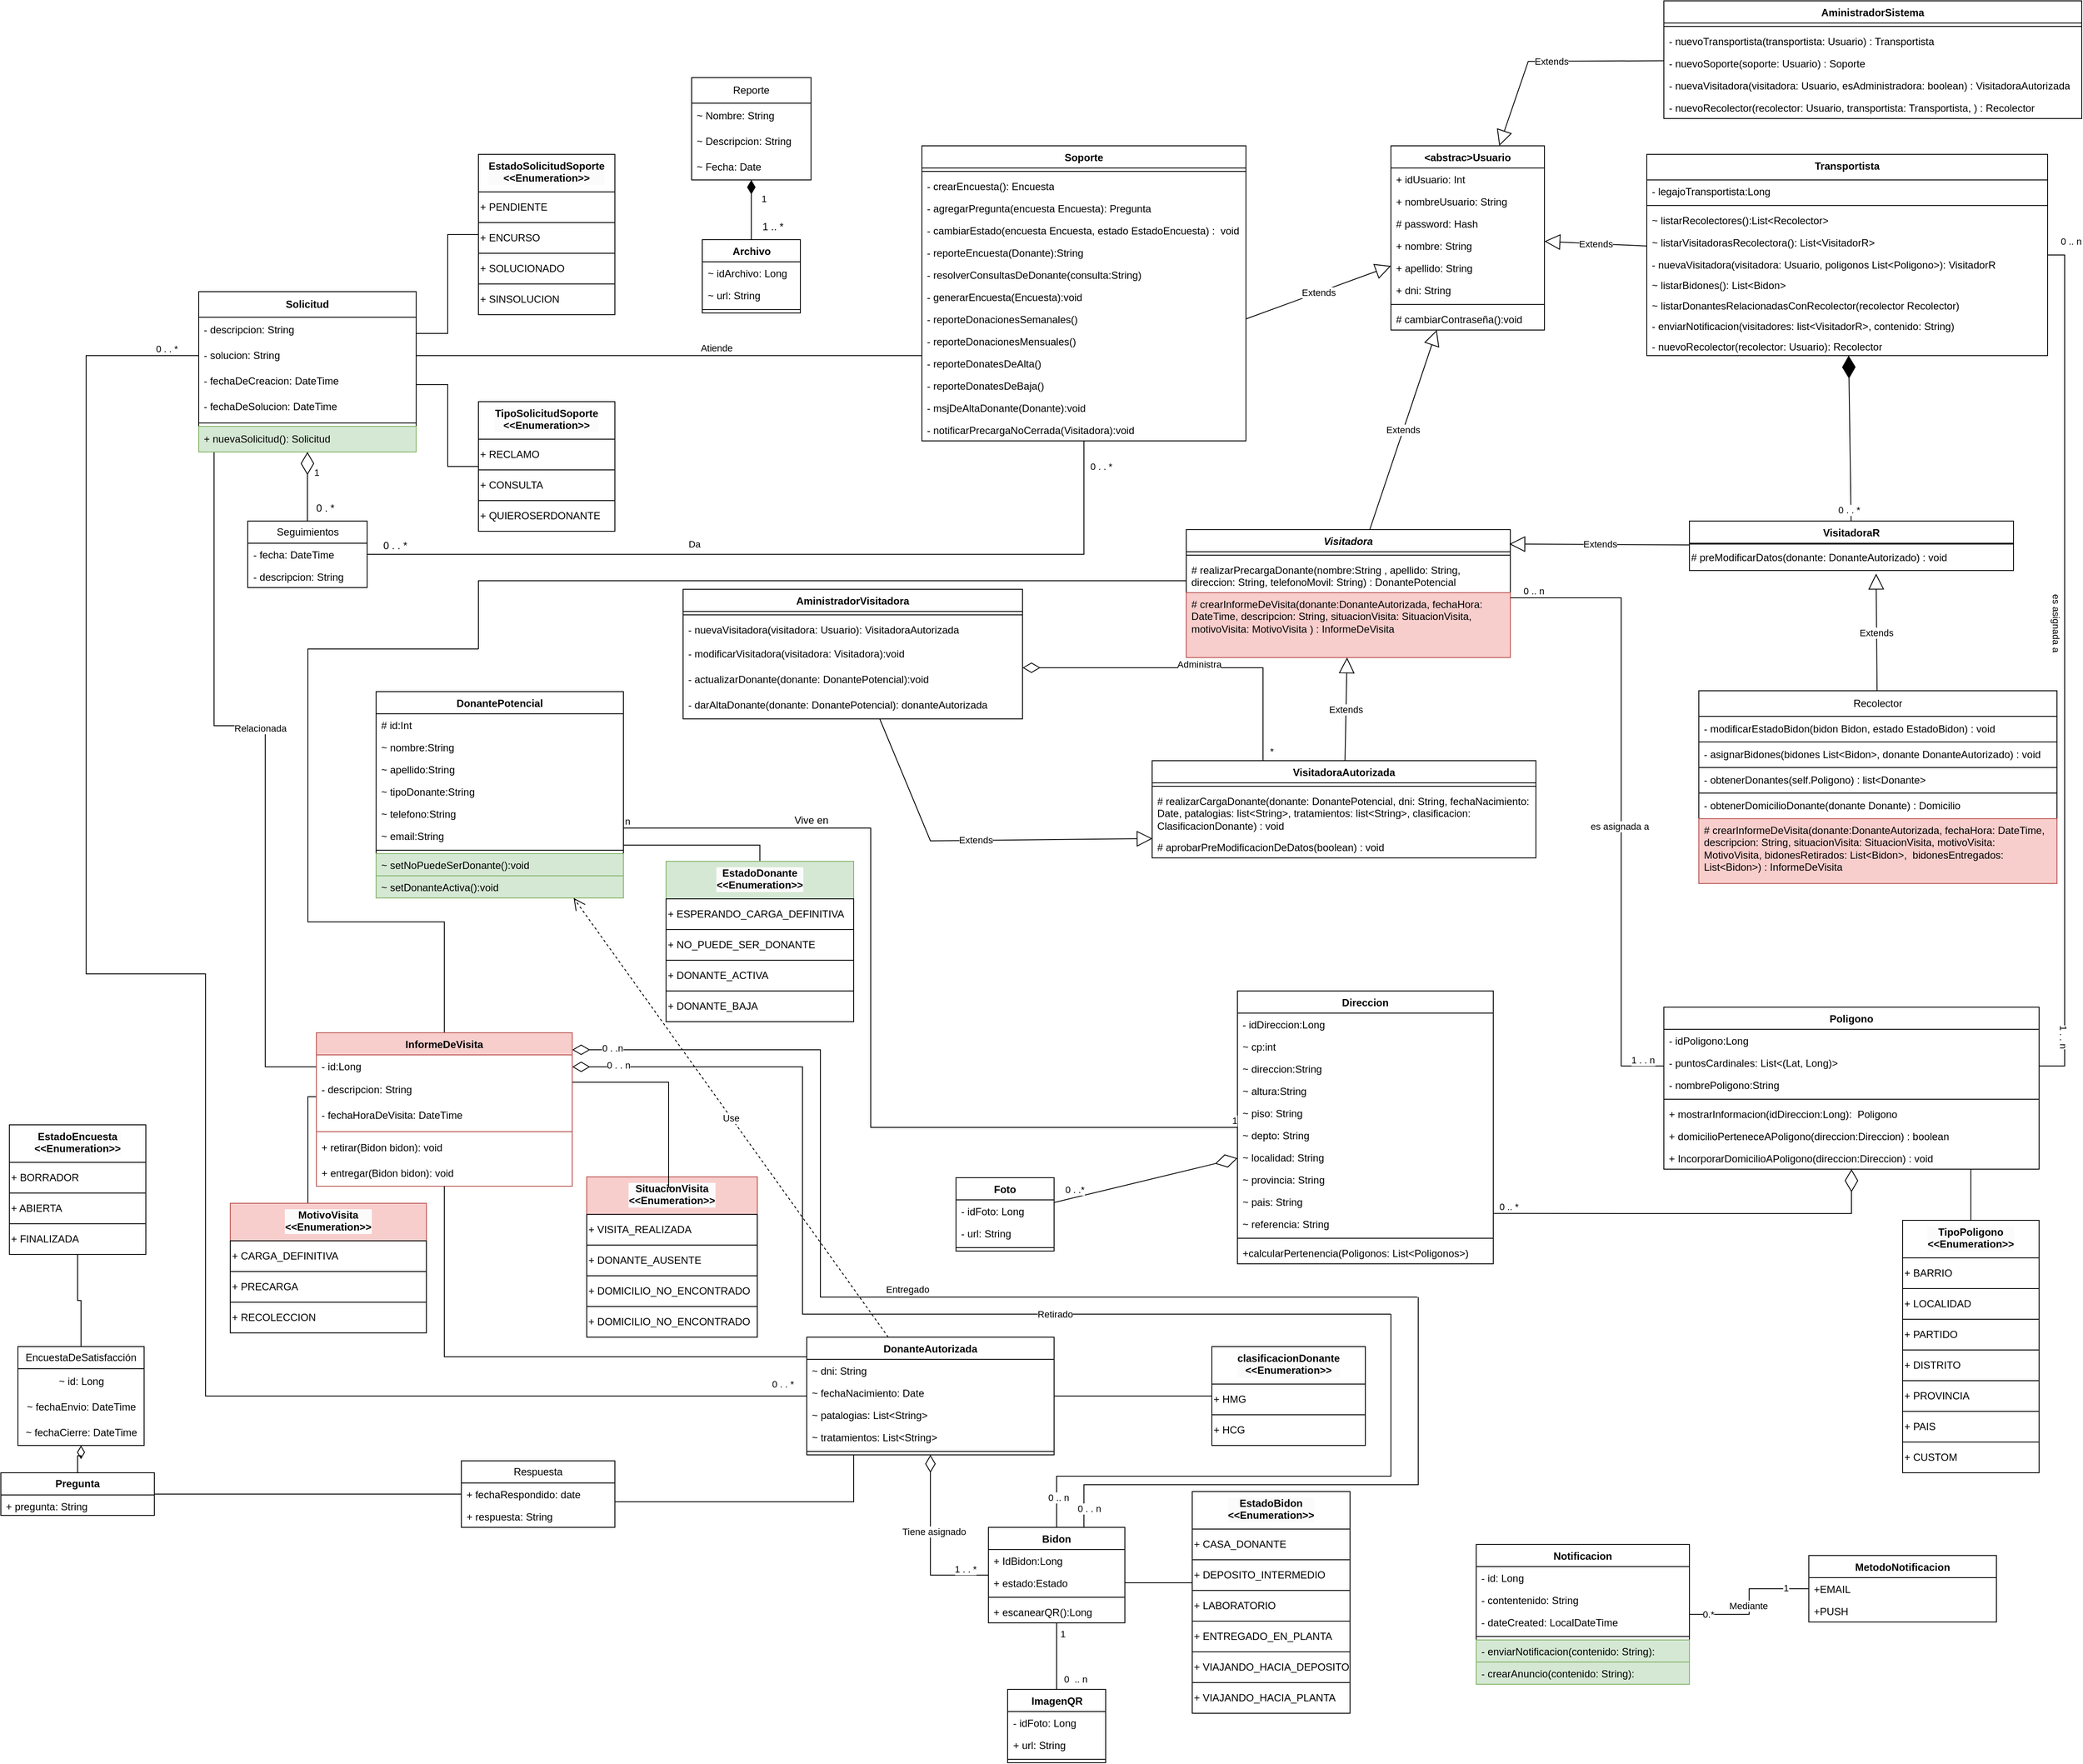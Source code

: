 <mxfile version="24.6.0" type="google">
  <diagram id="C5RBs43oDa-KdzZeNtuy" name="Page-1">
    <mxGraphModel grid="0" page="1" gridSize="10" guides="1" tooltips="1" connect="1" arrows="1" fold="1" pageScale="1" pageWidth="827" pageHeight="1169" math="0" shadow="0">
      <root>
        <mxCell id="WIyWlLk6GJQsqaUBKTNV-0" />
        <mxCell id="WIyWlLk6GJQsqaUBKTNV-1" parent="WIyWlLk6GJQsqaUBKTNV-0" />
        <mxCell id="uk9W1oHjTKFUpDE9ISOa-1" value="&amp;lt;abstrac&amp;gt;Usuario" style="swimlane;fontStyle=1;align=center;verticalAlign=top;childLayout=stackLayout;horizontal=1;startSize=26;horizontalStack=0;resizeParent=1;resizeParentMax=0;resizeLast=0;collapsible=1;marginBottom=0;whiteSpace=wrap;html=1;swimlaneFillColor=default;" vertex="1" parent="WIyWlLk6GJQsqaUBKTNV-1">
          <mxGeometry x="-830" y="-960" width="180" height="216" as="geometry" />
        </mxCell>
        <mxCell id="uk9W1oHjTKFUpDE9ISOa-2" value="+ idUsuario: Int" style="text;strokeColor=none;fillColor=none;align=left;verticalAlign=top;spacingLeft=4;spacingRight=4;overflow=hidden;rotatable=0;points=[[0,0.5],[1,0.5]];portConstraint=eastwest;whiteSpace=wrap;html=1;" vertex="1" parent="uk9W1oHjTKFUpDE9ISOa-1">
          <mxGeometry y="26" width="180" height="26" as="geometry" />
        </mxCell>
        <mxCell id="Hd5ScPGKTYyOMQQcswCv-19" value="+ nombreUsuario: String" style="text;strokeColor=none;fillColor=none;align=left;verticalAlign=top;spacingLeft=4;spacingRight=4;overflow=hidden;rotatable=0;points=[[0,0.5],[1,0.5]];portConstraint=eastwest;whiteSpace=wrap;html=1;" vertex="1" parent="uk9W1oHjTKFUpDE9ISOa-1">
          <mxGeometry y="52" width="180" height="26" as="geometry" />
        </mxCell>
        <mxCell id="lFpaOwX9B0xEihuGn6eM-13" value="# password: Hash" style="text;strokeColor=none;fillColor=none;align=left;verticalAlign=top;spacingLeft=4;spacingRight=4;overflow=hidden;rotatable=0;points=[[0,0.5],[1,0.5]];portConstraint=eastwest;whiteSpace=wrap;html=1;" vertex="1" parent="uk9W1oHjTKFUpDE9ISOa-1">
          <mxGeometry y="78" width="180" height="26" as="geometry" />
        </mxCell>
        <mxCell id="lFpaOwX9B0xEihuGn6eM-14" value="+ nombre: String" style="text;strokeColor=none;fillColor=none;align=left;verticalAlign=top;spacingLeft=4;spacingRight=4;overflow=hidden;rotatable=0;points=[[0,0.5],[1,0.5]];portConstraint=eastwest;whiteSpace=wrap;html=1;" vertex="1" parent="uk9W1oHjTKFUpDE9ISOa-1">
          <mxGeometry y="104" width="180" height="26" as="geometry" />
        </mxCell>
        <mxCell id="lFpaOwX9B0xEihuGn6eM-15" value="+ apellido: String" style="text;strokeColor=none;fillColor=none;align=left;verticalAlign=top;spacingLeft=4;spacingRight=4;overflow=hidden;rotatable=0;points=[[0,0.5],[1,0.5]];portConstraint=eastwest;whiteSpace=wrap;html=1;" vertex="1" parent="uk9W1oHjTKFUpDE9ISOa-1">
          <mxGeometry y="130" width="180" height="26" as="geometry" />
        </mxCell>
        <mxCell id="lFpaOwX9B0xEihuGn6eM-16" value="+ dni: String" style="text;strokeColor=none;fillColor=none;align=left;verticalAlign=top;spacingLeft=4;spacingRight=4;overflow=hidden;rotatable=0;points=[[0,0.5],[1,0.5]];portConstraint=eastwest;whiteSpace=wrap;html=1;" vertex="1" parent="uk9W1oHjTKFUpDE9ISOa-1">
          <mxGeometry y="156" width="180" height="26" as="geometry" />
        </mxCell>
        <mxCell id="uk9W1oHjTKFUpDE9ISOa-3" value="" style="line;strokeWidth=1;fillColor=none;align=left;verticalAlign=middle;spacingTop=-1;spacingLeft=3;spacingRight=3;rotatable=0;labelPosition=right;points=[];portConstraint=eastwest;strokeColor=inherit;" vertex="1" parent="uk9W1oHjTKFUpDE9ISOa-1">
          <mxGeometry y="182" width="180" height="8" as="geometry" />
        </mxCell>
        <mxCell id="lFpaOwX9B0xEihuGn6eM-46" value="# cambiarContraseña():void" style="text;strokeColor=none;fillColor=none;align=left;verticalAlign=top;spacingLeft=4;spacingRight=4;overflow=hidden;rotatable=0;points=[[0,0.5],[1,0.5]];portConstraint=eastwest;whiteSpace=wrap;html=1;" vertex="1" parent="uk9W1oHjTKFUpDE9ISOa-1">
          <mxGeometry y="190" width="180" height="26" as="geometry" />
        </mxCell>
        <mxCell id="uk9W1oHjTKFUpDE9ISOa-9" value="AministradorSistema" style="swimlane;fontStyle=1;align=center;verticalAlign=top;childLayout=stackLayout;horizontal=1;startSize=26;horizontalStack=0;resizeParent=1;resizeParentMax=0;resizeLast=0;collapsible=1;marginBottom=0;whiteSpace=wrap;html=1;swimlaneFillColor=default;" vertex="1" parent="WIyWlLk6GJQsqaUBKTNV-1">
          <mxGeometry x="-510" y="-1130" width="490" height="138" as="geometry" />
        </mxCell>
        <mxCell id="uk9W1oHjTKFUpDE9ISOa-11" value="" style="line;strokeWidth=1;fillColor=none;align=left;verticalAlign=middle;spacingTop=-1;spacingLeft=3;spacingRight=3;rotatable=0;labelPosition=right;points=[];portConstraint=eastwest;strokeColor=inherit;" vertex="1" parent="uk9W1oHjTKFUpDE9ISOa-9">
          <mxGeometry y="26" width="490" height="8" as="geometry" />
        </mxCell>
        <mxCell id="uk9W1oHjTKFUpDE9ISOa-12" value="- nuevoTransportista(transportista: Usuario) : Transportista" style="text;strokeColor=none;fillColor=none;align=left;verticalAlign=top;spacingLeft=4;spacingRight=4;overflow=hidden;rotatable=0;points=[[0,0.5],[1,0.5]];portConstraint=eastwest;whiteSpace=wrap;html=1;" vertex="1" parent="uk9W1oHjTKFUpDE9ISOa-9">
          <mxGeometry y="34" width="490" height="26" as="geometry" />
        </mxCell>
        <mxCell id="Q3g7Yjqi5oxBj2FyQ-QS-77" value="-&amp;nbsp;nuevoSoporte(soporte: Usuario) : Soporte" style="text;strokeColor=none;fillColor=none;align=left;verticalAlign=top;spacingLeft=4;spacingRight=4;overflow=hidden;rotatable=0;points=[[0,0.5],[1,0.5]];portConstraint=eastwest;whiteSpace=wrap;html=1;" vertex="1" parent="uk9W1oHjTKFUpDE9ISOa-9">
          <mxGeometry y="60" width="490" height="26" as="geometry" />
        </mxCell>
        <mxCell id="Q3g7Yjqi5oxBj2FyQ-QS-78" value="-&amp;nbsp;nuevaVisitadora(visitadora: Usuario, esAdministradora: boolean) : VisitadoraAutorizada" style="text;strokeColor=none;fillColor=none;align=left;verticalAlign=top;spacingLeft=4;spacingRight=4;overflow=hidden;rotatable=0;points=[[0,0.5],[1,0.5]];portConstraint=eastwest;whiteSpace=wrap;html=1;" vertex="1" parent="uk9W1oHjTKFUpDE9ISOa-9">
          <mxGeometry y="86" width="490" height="26" as="geometry" />
        </mxCell>
        <mxCell id="Q3g7Yjqi5oxBj2FyQ-QS-202" value="-&amp;nbsp;nuevoRecolector(recolector: Usuario, transportista: Transportista, ) : Recolector" style="text;strokeColor=none;fillColor=none;align=left;verticalAlign=top;spacingLeft=4;spacingRight=4;overflow=hidden;rotatable=0;points=[[0,0.5],[1,0.5]];portConstraint=eastwest;whiteSpace=wrap;html=1;" vertex="1" parent="uk9W1oHjTKFUpDE9ISOa-9">
          <mxGeometry y="112" width="490" height="26" as="geometry" />
        </mxCell>
        <mxCell id="uk9W1oHjTKFUpDE9ISOa-13" value="AministradorVisitadora" style="swimlane;fontStyle=1;align=center;verticalAlign=top;childLayout=stackLayout;horizontal=1;startSize=26;horizontalStack=0;resizeParent=1;resizeParentMax=0;resizeLast=0;collapsible=1;marginBottom=0;whiteSpace=wrap;html=1;swimlaneFillColor=default;" vertex="1" parent="WIyWlLk6GJQsqaUBKTNV-1">
          <mxGeometry x="-1660" y="-440" width="398" height="152" as="geometry" />
        </mxCell>
        <mxCell id="uk9W1oHjTKFUpDE9ISOa-15" value="" style="line;strokeWidth=1;fillColor=none;align=left;verticalAlign=middle;spacingTop=-1;spacingLeft=3;spacingRight=3;rotatable=0;labelPosition=right;points=[];portConstraint=eastwest;strokeColor=inherit;" vertex="1" parent="uk9W1oHjTKFUpDE9ISOa-13">
          <mxGeometry y="26" width="398" height="8" as="geometry" />
        </mxCell>
        <mxCell id="Hd5ScPGKTYyOMQQcswCv-17" value="- nuevaVisitadora(visitadora: Usuario): VisitadoraAutorizada&lt;div&gt;&lt;br&gt;&lt;/div&gt;" style="text;strokeColor=none;fillColor=none;align=left;verticalAlign=top;spacingLeft=4;spacingRight=4;overflow=hidden;rotatable=0;points=[[0,0.5],[1,0.5]];portConstraint=eastwest;whiteSpace=wrap;html=1;" vertex="1" parent="uk9W1oHjTKFUpDE9ISOa-13">
          <mxGeometry y="34" width="398" height="28" as="geometry" />
        </mxCell>
        <mxCell id="Hd5ScPGKTYyOMQQcswCv-18" value="&lt;div&gt;- modificarVisitadora(visitadora: Visitadora&lt;span style=&quot;background-color: initial;&quot;&gt;):void&lt;/span&gt;&lt;/div&gt;" style="text;strokeColor=none;fillColor=none;align=left;verticalAlign=top;spacingLeft=4;spacingRight=4;overflow=hidden;rotatable=0;points=[[0,0.5],[1,0.5]];portConstraint=eastwest;whiteSpace=wrap;html=1;" vertex="1" parent="uk9W1oHjTKFUpDE9ISOa-13">
          <mxGeometry y="62" width="398" height="30" as="geometry" />
        </mxCell>
        <mxCell id="Bwqf47HbtxQIC_51Nm5e-8" value="&lt;div&gt;- actualizarDonante(donante: DonantePotencial):void&lt;/div&gt;" style="text;strokeColor=none;fillColor=none;align=left;verticalAlign=top;spacingLeft=4;spacingRight=4;overflow=hidden;rotatable=0;points=[[0,0.5],[1,0.5]];portConstraint=eastwest;whiteSpace=wrap;html=1;" vertex="1" parent="uk9W1oHjTKFUpDE9ISOa-13">
          <mxGeometry y="92" width="398" height="30" as="geometry" />
        </mxCell>
        <mxCell id="uk9W1oHjTKFUpDE9ISOa-16" value="- darAltaDonante(donante:&amp;nbsp;&lt;span style=&quot;text-align: center;&quot;&gt;DonantePotencial&lt;/span&gt;): donanteAutorizada" style="text;strokeColor=none;fillColor=none;align=left;verticalAlign=top;spacingLeft=4;spacingRight=4;overflow=hidden;rotatable=0;points=[[0,0.5],[1,0.5]];portConstraint=eastwest;whiteSpace=wrap;html=1;" vertex="1" parent="uk9W1oHjTKFUpDE9ISOa-13">
          <mxGeometry y="122" width="398" height="30" as="geometry" />
        </mxCell>
        <mxCell id="Q3g7Yjqi5oxBj2FyQ-QS-104" style="edgeStyle=orthogonalEdgeStyle;rounded=0;orthogonalLoop=1;jettySize=auto;html=1;endArrow=none;endFill=0;" edge="1" parent="WIyWlLk6GJQsqaUBKTNV-1" source="OgHCCoNNTWmtSOMxvUGR-30" target="Q3g7Yjqi5oxBj2FyQ-QS-100">
          <mxGeometry relative="1" as="geometry" />
        </mxCell>
        <mxCell id="Q3g7Yjqi5oxBj2FyQ-QS-105" value="1" style="edgeLabel;html=1;align=center;verticalAlign=middle;resizable=0;points=[];" vertex="1" connectable="0" parent="Q3g7Yjqi5oxBj2FyQ-QS-104">
          <mxGeometry x="-0.673" y="1" relative="1" as="geometry">
            <mxPoint x="6" as="offset" />
          </mxGeometry>
        </mxCell>
        <mxCell id="Q3g7Yjqi5oxBj2FyQ-QS-106" value="0&amp;nbsp; .. n" style="edgeLabel;html=1;align=center;verticalAlign=middle;resizable=0;points=[];" vertex="1" connectable="0" parent="Q3g7Yjqi5oxBj2FyQ-QS-104">
          <mxGeometry x="0.588" relative="1" as="geometry">
            <mxPoint x="22" y="4" as="offset" />
          </mxGeometry>
        </mxCell>
        <mxCell id="cXNCXCo6UmHK7nRNxOSt-28" style="edgeStyle=orthogonalEdgeStyle;rounded=0;orthogonalLoop=1;jettySize=auto;html=1;endArrow=none;endFill=0;" edge="1" parent="WIyWlLk6GJQsqaUBKTNV-1" source="OgHCCoNNTWmtSOMxvUGR-30">
          <mxGeometry relative="1" as="geometry">
            <mxPoint x="-830" y="410" as="targetPoint" />
            <Array as="points">
              <mxPoint x="-1222" y="600" />
              <mxPoint x="-830" y="600" />
            </Array>
          </mxGeometry>
        </mxCell>
        <mxCell id="cXNCXCo6UmHK7nRNxOSt-33" value="0 .. n" style="edgeLabel;html=1;align=center;verticalAlign=middle;resizable=0;points=[];" connectable="0" vertex="1" parent="cXNCXCo6UmHK7nRNxOSt-28">
          <mxGeometry x="-0.89" y="-2" relative="1" as="geometry">
            <mxPoint as="offset" />
          </mxGeometry>
        </mxCell>
        <mxCell id="OgHCCoNNTWmtSOMxvUGR-30" value="Bidon" style="swimlane;fontStyle=1;align=center;verticalAlign=top;childLayout=stackLayout;horizontal=1;startSize=26;horizontalStack=0;resizeParent=1;resizeParentMax=0;resizeLast=0;collapsible=1;marginBottom=0;whiteSpace=wrap;html=1;" vertex="1" parent="WIyWlLk6GJQsqaUBKTNV-1">
          <mxGeometry x="-1302" y="660" width="160" height="112" as="geometry" />
        </mxCell>
        <mxCell id="OgHCCoNNTWmtSOMxvUGR-31" value="+ IdBidon:Long&lt;div&gt;&lt;br&gt;&lt;/div&gt;" style="text;strokeColor=none;fillColor=none;align=left;verticalAlign=top;spacingLeft=4;spacingRight=4;overflow=hidden;rotatable=0;points=[[0,0.5],[1,0.5]];portConstraint=eastwest;whiteSpace=wrap;html=1;" vertex="1" parent="OgHCCoNNTWmtSOMxvUGR-30">
          <mxGeometry y="26" width="160" height="26" as="geometry" />
        </mxCell>
        <mxCell id="OgHCCoNNTWmtSOMxvUGR-34" value="&lt;div&gt;+ estado:Estado&lt;/div&gt;&lt;div&gt;&lt;br&gt;&lt;/div&gt;" style="text;strokeColor=none;fillColor=none;align=left;verticalAlign=top;spacingLeft=4;spacingRight=4;overflow=hidden;rotatable=0;points=[[0,0.5],[1,0.5]];portConstraint=eastwest;whiteSpace=wrap;html=1;" vertex="1" parent="OgHCCoNNTWmtSOMxvUGR-30">
          <mxGeometry y="52" width="160" height="26" as="geometry" />
        </mxCell>
        <mxCell id="OgHCCoNNTWmtSOMxvUGR-32" value="" style="line;strokeWidth=1;fillColor=none;align=left;verticalAlign=middle;spacingTop=-1;spacingLeft=3;spacingRight=3;rotatable=0;labelPosition=right;points=[];portConstraint=eastwest;strokeColor=inherit;" vertex="1" parent="OgHCCoNNTWmtSOMxvUGR-30">
          <mxGeometry y="78" width="160" height="8" as="geometry" />
        </mxCell>
        <mxCell id="C2P0DuIy4StPsQWC_Ysz-13" value="&lt;div&gt;+ escanearQR():Long&lt;/div&gt;&lt;div&gt;&lt;br&gt;&lt;/div&gt;" style="text;strokeColor=none;fillColor=none;align=left;verticalAlign=top;spacingLeft=4;spacingRight=4;overflow=hidden;rotatable=0;points=[[0,0.5],[1,0.5]];portConstraint=eastwest;whiteSpace=wrap;html=1;" vertex="1" parent="OgHCCoNNTWmtSOMxvUGR-30">
          <mxGeometry y="86" width="160" height="26" as="geometry" />
        </mxCell>
        <mxCell id="OgHCCoNNTWmtSOMxvUGR-42" value="&lt;div style=&quot;forced-color-adjust: none; color: rgb(0, 0, 0); font-family: Helvetica; font-size: 12px; font-style: normal; font-variant-ligatures: normal; font-variant-caps: normal; font-weight: 700; letter-spacing: normal; orphans: 2; text-align: center; text-indent: 0px; text-transform: none; widows: 2; word-spacing: 0px; -webkit-text-stroke-width: 0px; white-space: normal; background-color: rgb(251, 251, 251); text-decoration-thickness: initial; text-decoration-style: initial; text-decoration-color: initial;&quot;&gt;EstadoBidon&lt;/div&gt;&lt;div style=&quot;forced-color-adjust: none; color: rgb(0, 0, 0); font-family: Helvetica; font-size: 12px; font-style: normal; font-variant-ligatures: normal; font-variant-caps: normal; font-weight: 700; letter-spacing: normal; orphans: 2; text-align: center; text-indent: 0px; text-transform: none; widows: 2; word-spacing: 0px; -webkit-text-stroke-width: 0px; white-space: normal; background-color: rgb(251, 251, 251); text-decoration-thickness: initial; text-decoration-style: initial; text-decoration-color: initial;&quot;&gt;&amp;lt;&amp;lt;Enumeration&amp;gt;&amp;gt;&lt;/div&gt;" style="swimlane;fontStyle=1;align=center;verticalAlign=top;childLayout=stackLayout;horizontal=1;startSize=44;horizontalStack=0;resizeParent=1;resizeParentMax=0;resizeLast=0;collapsible=1;marginBottom=0;whiteSpace=wrap;html=1;" vertex="1" parent="WIyWlLk6GJQsqaUBKTNV-1">
          <mxGeometry x="-1063" y="618" width="185" height="260" as="geometry" />
        </mxCell>
        <mxCell id="OgHCCoNNTWmtSOMxvUGR-64" value="+ CASA_DONANTE" style="whiteSpace=wrap;html=1;align=left;" vertex="1" parent="OgHCCoNNTWmtSOMxvUGR-42">
          <mxGeometry y="44" width="185" height="36" as="geometry" />
        </mxCell>
        <mxCell id="OgHCCoNNTWmtSOMxvUGR-65" value="+ DEPOSITO_INTERMEDIO" style="whiteSpace=wrap;html=1;align=left;" vertex="1" parent="OgHCCoNNTWmtSOMxvUGR-42">
          <mxGeometry y="80" width="185" height="36" as="geometry" />
        </mxCell>
        <mxCell id="OgHCCoNNTWmtSOMxvUGR-66" value="+ LABORATORIO" style="whiteSpace=wrap;html=1;align=left;" vertex="1" parent="OgHCCoNNTWmtSOMxvUGR-42">
          <mxGeometry y="116" width="185" height="36" as="geometry" />
        </mxCell>
        <mxCell id="OgHCCoNNTWmtSOMxvUGR-69" value="+ ENTREGADO_EN_PLANTA" style="whiteSpace=wrap;html=1;align=left;" vertex="1" parent="OgHCCoNNTWmtSOMxvUGR-42">
          <mxGeometry y="152" width="185" height="36" as="geometry" />
        </mxCell>
        <mxCell id="Q3g7Yjqi5oxBj2FyQ-QS-191" value="+ VIAJANDO_HACIA_DEPOSITO" style="whiteSpace=wrap;html=1;align=left;" vertex="1" parent="OgHCCoNNTWmtSOMxvUGR-42">
          <mxGeometry y="188" width="185" height="36" as="geometry" />
        </mxCell>
        <mxCell id="Q3g7Yjqi5oxBj2FyQ-QS-192" value="+ VIAJANDO_HACIA_PLANTA" style="whiteSpace=wrap;html=1;align=left;" vertex="1" parent="OgHCCoNNTWmtSOMxvUGR-42">
          <mxGeometry y="224" width="185" height="36" as="geometry" />
        </mxCell>
        <mxCell id="Hd5ScPGKTYyOMQQcswCv-1" value="VisitadoraAutorizada" style="swimlane;fontStyle=1;align=center;verticalAlign=top;childLayout=stackLayout;horizontal=1;startSize=26;horizontalStack=0;resizeParent=1;resizeParentMax=0;resizeLast=0;collapsible=1;marginBottom=0;whiteSpace=wrap;html=1;swimlaneFillColor=default;" vertex="1" parent="WIyWlLk6GJQsqaUBKTNV-1">
          <mxGeometry x="-1110" y="-239" width="450" height="114" as="geometry" />
        </mxCell>
        <mxCell id="Hd5ScPGKTYyOMQQcswCv-5" value="" style="line;strokeWidth=1;fillColor=none;align=left;verticalAlign=middle;spacingTop=-1;spacingLeft=3;spacingRight=3;rotatable=0;labelPosition=right;points=[];portConstraint=eastwest;strokeColor=inherit;" vertex="1" parent="Hd5ScPGKTYyOMQQcswCv-1">
          <mxGeometry y="26" width="450" height="8" as="geometry" />
        </mxCell>
        <mxCell id="Hd5ScPGKTYyOMQQcswCv-6" value="# realizarCargaDonante(donante:&amp;nbsp;&lt;span style=&quot;text-align: center;&quot;&gt;DonantePotencial&lt;/span&gt;, dni: String, fechaNacimiento: Date, patalogias: list&amp;lt;String&amp;gt;, tratamientos: list&amp;lt;String&amp;gt;, clasificacion: ClasificacionDonante) : void" style="text;strokeColor=none;fillColor=none;align=left;verticalAlign=top;spacingLeft=4;spacingRight=4;overflow=hidden;rotatable=0;points=[[0,0.5],[1,0.5]];portConstraint=eastwest;whiteSpace=wrap;html=1;" vertex="1" parent="Hd5ScPGKTYyOMQQcswCv-1">
          <mxGeometry y="34" width="450" height="54" as="geometry" />
        </mxCell>
        <mxCell id="Q3g7Yjqi5oxBj2FyQ-QS-99" value="# aprobarPreModificacionDeDatos(boolean) : void" style="text;strokeColor=none;fillColor=none;align=left;verticalAlign=top;spacingLeft=4;spacingRight=4;overflow=hidden;rotatable=0;points=[[0,0.5],[1,0.5]];portConstraint=eastwest;whiteSpace=wrap;html=1;" vertex="1" parent="Hd5ScPGKTYyOMQQcswCv-1">
          <mxGeometry y="88" width="450" height="26" as="geometry" />
        </mxCell>
        <mxCell id="FT6o8hkB4Xdors4w1y9E-2" value="Transportista" style="swimlane;fontStyle=1;align=center;verticalAlign=top;childLayout=stackLayout;horizontal=1;startSize=30;horizontalStack=0;resizeParent=1;resizeParentMax=0;resizeLast=0;collapsible=1;marginBottom=0;whiteSpace=wrap;html=1;swimlaneFillColor=default;" vertex="1" parent="WIyWlLk6GJQsqaUBKTNV-1">
          <mxGeometry x="-530" y="-950" width="470" height="236" as="geometry" />
        </mxCell>
        <mxCell id="FT6o8hkB4Xdors4w1y9E-3" value="&lt;div&gt;- legajoTransportista:Long&lt;/div&gt;" style="text;strokeColor=none;fillColor=none;align=left;verticalAlign=top;spacingLeft=4;spacingRight=4;overflow=hidden;rotatable=0;points=[[0,0.5],[1,0.5]];portConstraint=eastwest;whiteSpace=wrap;html=1;" vertex="1" parent="FT6o8hkB4Xdors4w1y9E-2">
          <mxGeometry y="30" width="470" height="26" as="geometry" />
        </mxCell>
        <mxCell id="FT6o8hkB4Xdors4w1y9E-6" value="" style="line;strokeWidth=1;fillColor=none;align=left;verticalAlign=middle;spacingTop=-1;spacingLeft=3;spacingRight=3;rotatable=0;labelPosition=right;points=[];portConstraint=eastwest;strokeColor=inherit;" vertex="1" parent="FT6o8hkB4Xdors4w1y9E-2">
          <mxGeometry y="56" width="470" height="8" as="geometry" />
        </mxCell>
        <mxCell id="FT6o8hkB4Xdors4w1y9E-68" value="~ listarRecolectores():List&amp;lt;Recolector&amp;gt;" style="text;strokeColor=none;fillColor=none;align=left;verticalAlign=top;spacingLeft=4;spacingRight=4;overflow=hidden;rotatable=0;points=[[0,0.5],[1,0.5]];portConstraint=eastwest;whiteSpace=wrap;html=1;" vertex="1" parent="FT6o8hkB4Xdors4w1y9E-2">
          <mxGeometry y="64" width="470" height="26" as="geometry" />
        </mxCell>
        <mxCell id="FT6o8hkB4Xdors4w1y9E-67" value="~ listarVisitadorasRecolectora(): List&amp;lt;VisitadorR&amp;gt;" style="text;strokeColor=none;fillColor=none;align=left;verticalAlign=top;spacingLeft=4;spacingRight=4;overflow=hidden;rotatable=0;points=[[0,0.5],[1,0.5]];portConstraint=eastwest;whiteSpace=wrap;html=1;" vertex="1" parent="FT6o8hkB4Xdors4w1y9E-2">
          <mxGeometry y="90" width="470" height="26" as="geometry" />
        </mxCell>
        <mxCell id="uk9W1oHjTKFUpDE9ISOa-8" value="- nuevaVisitadora(visitadora: Usuario, poligonos List&amp;lt;Poligono&amp;gt;): VisitadorR" style="text;strokeColor=none;fillColor=none;align=left;verticalAlign=top;spacingLeft=4;spacingRight=4;overflow=hidden;rotatable=0;points=[[0,0.5],[1,0.5]];portConstraint=eastwest;whiteSpace=wrap;html=1;" vertex="1" parent="FT6o8hkB4Xdors4w1y9E-2">
          <mxGeometry y="116" width="470" height="24" as="geometry" />
        </mxCell>
        <mxCell id="Q3g7Yjqi5oxBj2FyQ-QS-107" value="~ listarBidones(): List&amp;lt;Bidon&amp;gt;" style="text;strokeColor=none;fillColor=none;align=left;verticalAlign=top;spacingLeft=4;spacingRight=4;overflow=hidden;rotatable=0;points=[[0,0.5],[1,0.5]];portConstraint=eastwest;whiteSpace=wrap;html=1;" vertex="1" parent="FT6o8hkB4Xdors4w1y9E-2">
          <mxGeometry y="140" width="470" height="24" as="geometry" />
        </mxCell>
        <mxCell id="Q3g7Yjqi5oxBj2FyQ-QS-123" value="~ listarDonantesRelacionadasConRecolector(recolector Recolector)" style="text;strokeColor=none;fillColor=none;align=left;verticalAlign=top;spacingLeft=4;spacingRight=4;overflow=hidden;rotatable=0;points=[[0,0.5],[1,0.5]];portConstraint=eastwest;whiteSpace=wrap;html=1;" vertex="1" parent="FT6o8hkB4Xdors4w1y9E-2">
          <mxGeometry y="164" width="470" height="24" as="geometry" />
        </mxCell>
        <mxCell id="Q3g7Yjqi5oxBj2FyQ-QS-135" value="- enviarNotificacion(visitadores: list&amp;lt;VisitadorR&amp;gt;, contenido: String)" style="text;strokeColor=none;fillColor=none;align=left;verticalAlign=top;spacingLeft=4;spacingRight=4;overflow=hidden;rotatable=0;points=[[0,0.5],[1,0.5]];portConstraint=eastwest;whiteSpace=wrap;html=1;" vertex="1" parent="FT6o8hkB4Xdors4w1y9E-2">
          <mxGeometry y="188" width="470" height="24" as="geometry" />
        </mxCell>
        <mxCell id="Q3g7Yjqi5oxBj2FyQ-QS-203" value="- nuevoRecolector(recolector: Usuario): Recolector" style="text;strokeColor=none;fillColor=none;align=left;verticalAlign=top;spacingLeft=4;spacingRight=4;overflow=hidden;rotatable=0;points=[[0,0.5],[1,0.5]];portConstraint=eastwest;whiteSpace=wrap;html=1;" vertex="1" parent="FT6o8hkB4Xdors4w1y9E-2">
          <mxGeometry y="212" width="470" height="24" as="geometry" />
        </mxCell>
        <mxCell id="FT6o8hkB4Xdors4w1y9E-14" value="VisitadoraR" style="swimlane;fontStyle=1;align=center;verticalAlign=top;childLayout=stackLayout;horizontal=1;startSize=26;horizontalStack=0;resizeParent=1;resizeParentMax=0;resizeLast=0;collapsible=1;marginBottom=0;whiteSpace=wrap;html=1;" vertex="1" parent="WIyWlLk6GJQsqaUBKTNV-1">
          <mxGeometry x="-480" y="-520" width="380" height="58" as="geometry" />
        </mxCell>
        <mxCell id="FT6o8hkB4Xdors4w1y9E-18" value="" style="line;strokeWidth=1;fillColor=none;align=left;verticalAlign=middle;spacingTop=-1;spacingLeft=3;spacingRight=3;rotatable=0;labelPosition=right;points=[];portConstraint=eastwest;strokeColor=inherit;" vertex="1" parent="FT6o8hkB4Xdors4w1y9E-14">
          <mxGeometry y="26" width="380" height="2" as="geometry" />
        </mxCell>
        <mxCell id="Q3g7Yjqi5oxBj2FyQ-QS-98" value="# preModificarDatos(donante:&amp;nbsp;&lt;span style=&quot;text-wrap: wrap;&quot;&gt;DonanteAutorizado&lt;/span&gt;) : void" style="text;html=1;align=left;verticalAlign=middle;resizable=0;points=[];autosize=1;strokeColor=none;fillColor=none;" vertex="1" parent="FT6o8hkB4Xdors4w1y9E-14">
          <mxGeometry y="28" width="380" height="30" as="geometry" />
        </mxCell>
        <mxCell id="FT6o8hkB4Xdors4w1y9E-25" value="Recolector" style="swimlane;fontStyle=0;childLayout=stackLayout;horizontal=1;startSize=30;horizontalStack=0;resizeParent=1;resizeParentMax=0;resizeLast=0;collapsible=1;marginBottom=0;whiteSpace=wrap;html=1;" vertex="1" parent="WIyWlLk6GJQsqaUBKTNV-1">
          <mxGeometry x="-469" y="-321" width="420" height="226" as="geometry" />
        </mxCell>
        <mxCell id="Hd5ScPGKTYyOMQQcswCv-68" value="- modificarEstadoBidon(bidon Bidon, estado&amp;nbsp;&lt;span style=&quot;text-align: center;&quot;&gt;EstadoBidon&lt;/span&gt;) : void" style="text;strokeColor=default;fillColor=none;align=left;verticalAlign=middle;spacingLeft=4;spacingRight=4;overflow=hidden;points=[[0,0.5],[1,0.5]];portConstraint=eastwest;rotatable=0;whiteSpace=wrap;html=1;" vertex="1" parent="FT6o8hkB4Xdors4w1y9E-25">
          <mxGeometry y="30" width="420" height="30" as="geometry" />
        </mxCell>
        <mxCell id="Q3g7Yjqi5oxBj2FyQ-QS-121" value="- asignarBidones(bidones List&amp;lt;Bidon&amp;gt;, donante DonanteAutorizado) : void" style="text;strokeColor=default;fillColor=none;align=left;verticalAlign=middle;spacingLeft=4;spacingRight=4;overflow=hidden;points=[[0,0.5],[1,0.5]];portConstraint=eastwest;rotatable=0;whiteSpace=wrap;html=1;" vertex="1" parent="FT6o8hkB4Xdors4w1y9E-25">
          <mxGeometry y="60" width="420" height="30" as="geometry" />
        </mxCell>
        <mxCell id="Q3g7Yjqi5oxBj2FyQ-QS-120" value="- obtenerDonantes(self.Poligono) : list&amp;lt;Donante&amp;gt;" style="text;strokeColor=default;fillColor=none;align=left;verticalAlign=middle;spacingLeft=4;spacingRight=4;overflow=hidden;points=[[0,0.5],[1,0.5]];portConstraint=eastwest;rotatable=0;whiteSpace=wrap;html=1;" vertex="1" parent="FT6o8hkB4Xdors4w1y9E-25">
          <mxGeometry y="90" width="420" height="30" as="geometry" />
        </mxCell>
        <mxCell id="Q3g7Yjqi5oxBj2FyQ-QS-110" value="- obtenerDomicilioDonante(donante Donante) : Domicilio" style="text;strokeColor=default;fillColor=none;align=left;verticalAlign=middle;spacingLeft=4;spacingRight=4;overflow=hidden;points=[[0,0.5],[1,0.5]];portConstraint=eastwest;rotatable=0;whiteSpace=wrap;html=1;" vertex="1" parent="FT6o8hkB4Xdors4w1y9E-25">
          <mxGeometry y="120" width="420" height="30" as="geometry" />
        </mxCell>
        <mxCell id="cXNCXCo6UmHK7nRNxOSt-55" value="# crearInformeDeVisita(donante:&lt;span style=&quot;text-align: center;&quot;&gt;DonanteAutorizada&lt;/span&gt;, fechaHora: DateTime, descripcion: String, situacionVisita: SituacionVisita, motivoVisita: MotivoVisita, bidonesRetirados: List&amp;lt;Bidon&amp;gt;,&amp;nbsp; bidonesEntregados: List&amp;lt;Bidon&amp;gt;) :&amp;nbsp;&lt;span style=&quot;text-align: center;&quot;&gt;InformeDeVisita&lt;/span&gt;" style="text;strokeColor=#b85450;fillColor=#f8cecc;align=left;verticalAlign=top;spacingLeft=4;spacingRight=4;overflow=hidden;rotatable=0;points=[[0,0.5],[1,0.5]];portConstraint=eastwest;whiteSpace=wrap;html=1;" vertex="1" parent="FT6o8hkB4Xdors4w1y9E-25">
          <mxGeometry y="150" width="420" height="76" as="geometry" />
        </mxCell>
        <mxCell id="Hd5ScPGKTYyOMQQcswCv-46" value="Direccion" style="swimlane;fontStyle=1;align=center;verticalAlign=top;childLayout=stackLayout;horizontal=1;startSize=26;horizontalStack=0;resizeParent=1;resizeParentMax=0;resizeLast=0;collapsible=1;marginBottom=0;whiteSpace=wrap;html=1;swimlaneFillColor=default;" vertex="1" parent="WIyWlLk6GJQsqaUBKTNV-1">
          <mxGeometry x="-1010" y="31" width="300" height="320" as="geometry" />
        </mxCell>
        <mxCell id="Hd5ScPGKTYyOMQQcswCv-47" value="- idDireccion:Long" style="text;strokeColor=none;fillColor=none;align=left;verticalAlign=top;spacingLeft=4;spacingRight=4;overflow=hidden;rotatable=0;points=[[0,0.5],[1,0.5]];portConstraint=eastwest;whiteSpace=wrap;html=1;" vertex="1" parent="Hd5ScPGKTYyOMQQcswCv-46">
          <mxGeometry y="26" width="300" height="26" as="geometry" />
        </mxCell>
        <mxCell id="Hd5ScPGKTYyOMQQcswCv-60" value="&lt;div&gt;~ cp:int&lt;/div&gt;" style="text;strokeColor=none;fillColor=none;align=left;verticalAlign=top;spacingLeft=4;spacingRight=4;overflow=hidden;rotatable=0;points=[[0,0.5],[1,0.5]];portConstraint=eastwest;whiteSpace=wrap;html=1;" vertex="1" parent="Hd5ScPGKTYyOMQQcswCv-46">
          <mxGeometry y="52" width="300" height="26" as="geometry" />
        </mxCell>
        <mxCell id="lFpaOwX9B0xEihuGn6eM-47" value="~&amp;nbsp;direccion:String" style="text;strokeColor=none;fillColor=none;align=left;verticalAlign=top;spacingLeft=4;spacingRight=4;overflow=hidden;rotatable=0;points=[[0,0.5],[1,0.5]];portConstraint=eastwest;whiteSpace=wrap;html=1;" vertex="1" parent="Hd5ScPGKTYyOMQQcswCv-46">
          <mxGeometry y="78" width="300" height="26" as="geometry" />
        </mxCell>
        <mxCell id="lFpaOwX9B0xEihuGn6eM-19" value="~&amp;nbsp;altura:String" style="text;strokeColor=none;fillColor=none;align=left;verticalAlign=top;spacingLeft=4;spacingRight=4;overflow=hidden;rotatable=0;points=[[0,0.5],[1,0.5]];portConstraint=eastwest;whiteSpace=wrap;html=1;" vertex="1" parent="Hd5ScPGKTYyOMQQcswCv-46">
          <mxGeometry y="104" width="300" height="26" as="geometry" />
        </mxCell>
        <mxCell id="lFpaOwX9B0xEihuGn6eM-73" value="~&amp;nbsp;piso: String" style="text;strokeColor=none;fillColor=none;align=left;verticalAlign=top;spacingLeft=4;spacingRight=4;overflow=hidden;rotatable=0;points=[[0,0.5],[1,0.5]];portConstraint=eastwest;whiteSpace=wrap;html=1;" vertex="1" parent="Hd5ScPGKTYyOMQQcswCv-46">
          <mxGeometry y="130" width="300" height="26" as="geometry" />
        </mxCell>
        <mxCell id="lFpaOwX9B0xEihuGn6eM-74" value="~&amp;nbsp;depto: String" style="text;strokeColor=none;fillColor=none;align=left;verticalAlign=top;spacingLeft=4;spacingRight=4;overflow=hidden;rotatable=0;points=[[0,0.5],[1,0.5]];portConstraint=eastwest;whiteSpace=wrap;html=1;" vertex="1" parent="Hd5ScPGKTYyOMQQcswCv-46">
          <mxGeometry y="156" width="300" height="26" as="geometry" />
        </mxCell>
        <mxCell id="lFpaOwX9B0xEihuGn6eM-76" value="~&amp;nbsp;localidad: String" style="text;strokeColor=none;fillColor=none;align=left;verticalAlign=top;spacingLeft=4;spacingRight=4;overflow=hidden;rotatable=0;points=[[0,0.5],[1,0.5]];portConstraint=eastwest;whiteSpace=wrap;html=1;" vertex="1" parent="Hd5ScPGKTYyOMQQcswCv-46">
          <mxGeometry y="182" width="300" height="26" as="geometry" />
        </mxCell>
        <mxCell id="lFpaOwX9B0xEihuGn6eM-77" value="~&amp;nbsp;provincia: String" style="text;strokeColor=none;fillColor=none;align=left;verticalAlign=top;spacingLeft=4;spacingRight=4;overflow=hidden;rotatable=0;points=[[0,0.5],[1,0.5]];portConstraint=eastwest;whiteSpace=wrap;html=1;" vertex="1" parent="Hd5ScPGKTYyOMQQcswCv-46">
          <mxGeometry y="208" width="300" height="26" as="geometry" />
        </mxCell>
        <mxCell id="lFpaOwX9B0xEihuGn6eM-75" value="~&amp;nbsp;pais: String" style="text;strokeColor=none;fillColor=none;align=left;verticalAlign=top;spacingLeft=4;spacingRight=4;overflow=hidden;rotatable=0;points=[[0,0.5],[1,0.5]];portConstraint=eastwest;whiteSpace=wrap;html=1;" vertex="1" parent="Hd5ScPGKTYyOMQQcswCv-46">
          <mxGeometry y="234" width="300" height="26" as="geometry" />
        </mxCell>
        <mxCell id="lFpaOwX9B0xEihuGn6eM-78" value="~&amp;nbsp;referencia: String" style="text;strokeColor=none;fillColor=none;align=left;verticalAlign=top;spacingLeft=4;spacingRight=4;overflow=hidden;rotatable=0;points=[[0,0.5],[1,0.5]];portConstraint=eastwest;whiteSpace=wrap;html=1;" vertex="1" parent="Hd5ScPGKTYyOMQQcswCv-46">
          <mxGeometry y="260" width="300" height="26" as="geometry" />
        </mxCell>
        <mxCell id="Hd5ScPGKTYyOMQQcswCv-49" value="" style="line;strokeWidth=1;fillColor=none;align=left;verticalAlign=middle;spacingTop=-1;spacingLeft=3;spacingRight=3;rotatable=0;labelPosition=right;points=[];portConstraint=eastwest;strokeColor=inherit;" vertex="1" parent="Hd5ScPGKTYyOMQQcswCv-46">
          <mxGeometry y="286" width="300" height="8" as="geometry" />
        </mxCell>
        <mxCell id="Hd5ScPGKTYyOMQQcswCv-63" value="+calcularPertenencia(Poligonos: List&amp;lt;Poligonos&amp;gt;)" style="text;strokeColor=none;fillColor=none;align=left;verticalAlign=top;spacingLeft=4;spacingRight=4;overflow=hidden;rotatable=0;points=[[0,0.5],[1,0.5]];portConstraint=eastwest;whiteSpace=wrap;html=1;" vertex="1" parent="Hd5ScPGKTYyOMQQcswCv-46">
          <mxGeometry y="294" width="300" height="26" as="geometry" />
        </mxCell>
        <mxCell id="lFpaOwX9B0xEihuGn6eM-3" value="Poligono" style="swimlane;fontStyle=1;align=center;verticalAlign=top;childLayout=stackLayout;horizontal=1;startSize=26;horizontalStack=0;resizeParent=1;resizeParentMax=0;resizeLast=0;collapsible=1;marginBottom=0;whiteSpace=wrap;html=1;swimlaneFillColor=default;" vertex="1" parent="WIyWlLk6GJQsqaUBKTNV-1">
          <mxGeometry x="-510" y="50" width="440" height="190" as="geometry" />
        </mxCell>
        <mxCell id="lFpaOwX9B0xEihuGn6eM-4" value="&lt;div&gt;- idPoligono:Long&lt;/div&gt;" style="text;strokeColor=none;fillColor=none;align=left;verticalAlign=top;spacingLeft=4;spacingRight=4;overflow=hidden;rotatable=0;points=[[0,0.5],[1,0.5]];portConstraint=eastwest;whiteSpace=wrap;html=1;" vertex="1" parent="lFpaOwX9B0xEihuGn6eM-3">
          <mxGeometry y="26" width="440" height="26" as="geometry" />
        </mxCell>
        <mxCell id="lFpaOwX9B0xEihuGn6eM-5" value="&lt;div&gt;- puntosCardinales: List&amp;lt;(Lat, Long)&amp;gt;&lt;/div&gt;" style="text;strokeColor=none;fillColor=none;align=left;verticalAlign=top;spacingLeft=4;spacingRight=4;overflow=hidden;rotatable=0;points=[[0,0.5],[1,0.5]];portConstraint=eastwest;whiteSpace=wrap;html=1;" vertex="1" parent="lFpaOwX9B0xEihuGn6eM-3">
          <mxGeometry y="52" width="440" height="26" as="geometry" />
        </mxCell>
        <mxCell id="lFpaOwX9B0xEihuGn6eM-6" value="- nombrePoligono:String" style="text;strokeColor=none;fillColor=none;align=left;verticalAlign=top;spacingLeft=4;spacingRight=4;overflow=hidden;rotatable=0;points=[[0,0.5],[1,0.5]];portConstraint=eastwest;whiteSpace=wrap;html=1;" vertex="1" parent="lFpaOwX9B0xEihuGn6eM-3">
          <mxGeometry y="78" width="440" height="26" as="geometry" />
        </mxCell>
        <mxCell id="lFpaOwX9B0xEihuGn6eM-8" value="" style="line;strokeWidth=1;fillColor=none;align=left;verticalAlign=middle;spacingTop=-1;spacingLeft=3;spacingRight=3;rotatable=0;labelPosition=right;points=[];portConstraint=eastwest;strokeColor=inherit;" vertex="1" parent="lFpaOwX9B0xEihuGn6eM-3">
          <mxGeometry y="104" width="440" height="8" as="geometry" />
        </mxCell>
        <mxCell id="lFpaOwX9B0xEihuGn6eM-9" value="+ mostrarInformacion(idDireccion:Long):&amp;nbsp; Poligono" style="text;strokeColor=none;fillColor=none;align=left;verticalAlign=top;spacingLeft=4;spacingRight=4;overflow=hidden;rotatable=0;points=[[0,0.5],[1,0.5]];portConstraint=eastwest;whiteSpace=wrap;html=1;" vertex="1" parent="lFpaOwX9B0xEihuGn6eM-3">
          <mxGeometry y="112" width="440" height="26" as="geometry" />
        </mxCell>
        <mxCell id="Q3g7Yjqi5oxBj2FyQ-QS-225" value="+ domicilioPerteneceAPoligono(direccion:Direccion) : boolean" style="text;strokeColor=none;fillColor=none;align=left;verticalAlign=top;spacingLeft=4;spacingRight=4;overflow=hidden;rotatable=0;points=[[0,0.5],[1,0.5]];portConstraint=eastwest;whiteSpace=wrap;html=1;" vertex="1" parent="lFpaOwX9B0xEihuGn6eM-3">
          <mxGeometry y="138" width="440" height="26" as="geometry" />
        </mxCell>
        <mxCell id="Q3g7Yjqi5oxBj2FyQ-QS-229" value="+ IncorporarDomicilioAPoligono(direccion:Direccion) : void" style="text;strokeColor=none;fillColor=none;align=left;verticalAlign=top;spacingLeft=4;spacingRight=4;overflow=hidden;rotatable=0;points=[[0,0.5],[1,0.5]];portConstraint=eastwest;whiteSpace=wrap;html=1;" vertex="1" parent="lFpaOwX9B0xEihuGn6eM-3">
          <mxGeometry y="164" width="440" height="26" as="geometry" />
        </mxCell>
        <mxCell id="FT6o8hkB4Xdors4w1y9E-83" style="edgeStyle=orthogonalEdgeStyle;rounded=0;orthogonalLoop=1;jettySize=auto;html=1;exitX=1;exitY=0.5;exitDx=0;exitDy=0;entryX=0;entryY=0.75;entryDx=0;entryDy=0;endArrow=none;endFill=0;" edge="1" parent="WIyWlLk6GJQsqaUBKTNV-1" source="OgHCCoNNTWmtSOMxvUGR-34" target="OgHCCoNNTWmtSOMxvUGR-65">
          <mxGeometry relative="1" as="geometry" />
        </mxCell>
        <mxCell id="lFpaOwX9B0xEihuGn6eM-21" value="Foto" style="swimlane;fontStyle=1;align=center;verticalAlign=top;childLayout=stackLayout;horizontal=1;startSize=26;horizontalStack=0;resizeParent=1;resizeParentMax=0;resizeLast=0;collapsible=1;marginBottom=0;whiteSpace=wrap;html=1;" vertex="1" parent="WIyWlLk6GJQsqaUBKTNV-1">
          <mxGeometry x="-1340" y="250" width="115" height="86" as="geometry" />
        </mxCell>
        <mxCell id="lFpaOwX9B0xEihuGn6eM-22" value="- idFoto: Long" style="text;strokeColor=none;fillColor=none;align=left;verticalAlign=top;spacingLeft=4;spacingRight=4;overflow=hidden;rotatable=0;points=[[0,0.5],[1,0.5]];portConstraint=eastwest;whiteSpace=wrap;html=1;" vertex="1" parent="lFpaOwX9B0xEihuGn6eM-21">
          <mxGeometry y="26" width="115" height="26" as="geometry" />
        </mxCell>
        <mxCell id="lFpaOwX9B0xEihuGn6eM-25" value="&lt;div&gt;- url: String&lt;/div&gt;" style="text;strokeColor=none;fillColor=none;align=left;verticalAlign=top;spacingLeft=4;spacingRight=4;overflow=hidden;rotatable=0;points=[[0,0.5],[1,0.5]];portConstraint=eastwest;whiteSpace=wrap;html=1;" vertex="1" parent="lFpaOwX9B0xEihuGn6eM-21">
          <mxGeometry y="52" width="115" height="26" as="geometry" />
        </mxCell>
        <mxCell id="lFpaOwX9B0xEihuGn6eM-26" value="" style="line;strokeWidth=1;fillColor=none;align=left;verticalAlign=middle;spacingTop=-1;spacingLeft=3;spacingRight=3;rotatable=0;labelPosition=right;points=[];portConstraint=eastwest;strokeColor=inherit;" vertex="1" parent="lFpaOwX9B0xEihuGn6eM-21">
          <mxGeometry y="78" width="115" height="8" as="geometry" />
        </mxCell>
        <mxCell id="Q3g7Yjqi5oxBj2FyQ-QS-194" style="edgeStyle=orthogonalEdgeStyle;rounded=0;orthogonalLoop=1;jettySize=auto;html=1;endArrow=none;endFill=0;" edge="1" parent="WIyWlLk6GJQsqaUBKTNV-1" source="lFpaOwX9B0xEihuGn6eM-69" target="lFpaOwX9B0xEihuGn6eM-79">
          <mxGeometry relative="1" as="geometry" />
        </mxCell>
        <mxCell id="lFpaOwX9B0xEihuGn6eM-69" value="Respuesta" style="swimlane;fontStyle=0;childLayout=stackLayout;horizontal=1;startSize=26;fillColor=none;horizontalStack=0;resizeParent=1;resizeParentMax=0;resizeLast=0;collapsible=1;marginBottom=0;whiteSpace=wrap;html=1;" vertex="1" parent="WIyWlLk6GJQsqaUBKTNV-1">
          <mxGeometry x="-1920" y="582" width="180" height="78" as="geometry" />
        </mxCell>
        <mxCell id="lFpaOwX9B0xEihuGn6eM-71" value="+ fechaRespondido: date" style="text;strokeColor=none;fillColor=none;align=left;verticalAlign=top;spacingLeft=4;spacingRight=4;overflow=hidden;rotatable=0;points=[[0,0.5],[1,0.5]];portConstraint=eastwest;whiteSpace=wrap;html=1;" vertex="1" parent="lFpaOwX9B0xEihuGn6eM-69">
          <mxGeometry y="26" width="180" height="26" as="geometry" />
        </mxCell>
        <mxCell id="lFpaOwX9B0xEihuGn6eM-72" value="+ respuesta: String" style="text;strokeColor=none;fillColor=none;align=left;verticalAlign=top;spacingLeft=4;spacingRight=4;overflow=hidden;rotatable=0;points=[[0,0.5],[1,0.5]];portConstraint=eastwest;whiteSpace=wrap;html=1;" vertex="1" parent="lFpaOwX9B0xEihuGn6eM-69">
          <mxGeometry y="52" width="180" height="26" as="geometry" />
        </mxCell>
        <mxCell id="Q3g7Yjqi5oxBj2FyQ-QS-190" style="edgeStyle=orthogonalEdgeStyle;rounded=0;orthogonalLoop=1;jettySize=auto;html=1;endArrow=none;endFill=0;" edge="1" parent="WIyWlLk6GJQsqaUBKTNV-1" source="Bwqf47HbtxQIC_51Nm5e-60" target="lFpaOwX9B0xEihuGn6eM-96">
          <mxGeometry relative="1" as="geometry" />
        </mxCell>
        <mxCell id="Bwqf47HbtxQIC_51Nm5e-60" value="EncuestaDeSatisfacción" style="swimlane;fontStyle=0;childLayout=stackLayout;horizontal=1;startSize=26;fillColor=none;horizontalStack=0;resizeParent=1;resizeParentMax=0;resizeLast=0;collapsible=1;marginBottom=0;whiteSpace=wrap;html=1;" vertex="1" parent="WIyWlLk6GJQsqaUBKTNV-1">
          <mxGeometry x="-2440" y="448" width="148" height="116" as="geometry" />
        </mxCell>
        <mxCell id="lFpaOwX9B0xEihuGn6eM-94" value="~ id: Long" style="text;html=1;align=center;verticalAlign=middle;resizable=0;points=[];autosize=1;strokeColor=none;fillColor=none;" vertex="1" parent="Bwqf47HbtxQIC_51Nm5e-60">
          <mxGeometry y="26" width="148" height="30" as="geometry" />
        </mxCell>
        <mxCell id="aPlLktYM5bgtOZfqBSrW-9" value="~ fechaEnvio: DateTime" style="text;html=1;align=center;verticalAlign=middle;resizable=0;points=[];autosize=1;strokeColor=none;fillColor=none;" vertex="1" parent="Bwqf47HbtxQIC_51Nm5e-60">
          <mxGeometry y="56" width="148" height="30" as="geometry" />
        </mxCell>
        <mxCell id="aPlLktYM5bgtOZfqBSrW-10" value="~ fechaCierre: DateTime" style="text;html=1;align=center;verticalAlign=middle;resizable=0;points=[];autosize=1;strokeColor=none;fillColor=none;" vertex="1" parent="Bwqf47HbtxQIC_51Nm5e-60">
          <mxGeometry y="86" width="148" height="30" as="geometry" />
        </mxCell>
        <mxCell id="Q3g7Yjqi5oxBj2FyQ-QS-193" style="edgeStyle=orthogonalEdgeStyle;rounded=0;orthogonalLoop=1;jettySize=auto;html=1;endArrow=diamondThin;endFill=0;endSize=13;" edge="1" parent="WIyWlLk6GJQsqaUBKTNV-1" source="lFpaOwX9B0xEihuGn6eM-79" target="Bwqf47HbtxQIC_51Nm5e-60">
          <mxGeometry relative="1" as="geometry" />
        </mxCell>
        <mxCell id="lFpaOwX9B0xEihuGn6eM-79" value="&lt;b&gt;Pregunta&lt;/b&gt;" style="swimlane;fontStyle=0;childLayout=stackLayout;horizontal=1;startSize=26;fillColor=none;horizontalStack=0;resizeParent=1;resizeParentMax=0;resizeLast=0;collapsible=1;marginBottom=0;whiteSpace=wrap;html=1;" vertex="1" parent="WIyWlLk6GJQsqaUBKTNV-1">
          <mxGeometry x="-2460" y="596" width="180" height="50" as="geometry" />
        </mxCell>
        <mxCell id="lFpaOwX9B0xEihuGn6eM-80" value="+ pregunta: String" style="text;strokeColor=none;fillColor=none;align=left;verticalAlign=top;spacingLeft=4;spacingRight=4;overflow=hidden;rotatable=0;points=[[0,0.5],[1,0.5]];portConstraint=eastwest;whiteSpace=wrap;html=1;" vertex="1" parent="lFpaOwX9B0xEihuGn6eM-79">
          <mxGeometry y="26" width="180" height="24" as="geometry" />
        </mxCell>
        <mxCell id="lFpaOwX9B0xEihuGn6eM-96" value="&lt;div style=&quot;forced-color-adjust: none; color: rgb(0, 0, 0); font-family: Helvetica; font-size: 12px; font-style: normal; font-variant-ligatures: normal; font-variant-caps: normal; font-weight: 700; letter-spacing: normal; orphans: 2; text-align: center; text-indent: 0px; text-transform: none; widows: 2; word-spacing: 0px; -webkit-text-stroke-width: 0px; white-space: normal; background-color: rgb(251, 251, 251); text-decoration-thickness: initial; text-decoration-style: initial; text-decoration-color: initial;&quot;&gt;EstadoEncuesta&lt;/div&gt;&lt;div style=&quot;forced-color-adjust: none; color: rgb(0, 0, 0); font-family: Helvetica; font-size: 12px; font-style: normal; font-variant-ligatures: normal; font-variant-caps: normal; font-weight: 700; letter-spacing: normal; orphans: 2; text-align: center; text-indent: 0px; text-transform: none; widows: 2; word-spacing: 0px; -webkit-text-stroke-width: 0px; white-space: normal; background-color: rgb(251, 251, 251); text-decoration-thickness: initial; text-decoration-style: initial; text-decoration-color: initial;&quot;&gt;&amp;lt;&amp;lt;Enumeration&amp;gt;&amp;gt;&lt;/div&gt;" style="swimlane;fontStyle=1;align=center;verticalAlign=top;childLayout=stackLayout;horizontal=1;startSize=44;horizontalStack=0;resizeParent=1;resizeParentMax=0;resizeLast=0;collapsible=1;marginBottom=0;whiteSpace=wrap;html=1;" vertex="1" parent="WIyWlLk6GJQsqaUBKTNV-1">
          <mxGeometry x="-2450" y="188" width="160" height="152" as="geometry" />
        </mxCell>
        <mxCell id="lFpaOwX9B0xEihuGn6eM-97" value="+ BORRADOR" style="whiteSpace=wrap;html=1;align=left;" vertex="1" parent="lFpaOwX9B0xEihuGn6eM-96">
          <mxGeometry y="44" width="160" height="36" as="geometry" />
        </mxCell>
        <mxCell id="lFpaOwX9B0xEihuGn6eM-98" value="+ ABIERTA" style="whiteSpace=wrap;html=1;align=left;" vertex="1" parent="lFpaOwX9B0xEihuGn6eM-96">
          <mxGeometry y="80" width="160" height="36" as="geometry" />
        </mxCell>
        <mxCell id="lFpaOwX9B0xEihuGn6eM-99" value="+ FINALIZADA" style="whiteSpace=wrap;html=1;align=left;" vertex="1" parent="lFpaOwX9B0xEihuGn6eM-96">
          <mxGeometry y="116" width="160" height="36" as="geometry" />
        </mxCell>
        <mxCell id="Q3g7Yjqi5oxBj2FyQ-QS-0" value="Extends" style="endArrow=block;endSize=16;endFill=0;html=1;rounded=0;" edge="1" parent="WIyWlLk6GJQsqaUBKTNV-1" source="uk9W1oHjTKFUpDE9ISOa-9" target="uk9W1oHjTKFUpDE9ISOa-1">
          <mxGeometry width="160" relative="1" as="geometry">
            <mxPoint x="20" y="-670" as="sourcePoint" />
            <mxPoint x="180" y="-670" as="targetPoint" />
            <Array as="points">
              <mxPoint x="-669" y="-1059" />
            </Array>
          </mxGeometry>
        </mxCell>
        <mxCell id="Q3g7Yjqi5oxBj2FyQ-QS-1" value="Extends" style="endArrow=block;endSize=16;endFill=0;html=1;rounded=0;" edge="1" parent="WIyWlLk6GJQsqaUBKTNV-1" source="FT6o8hkB4Xdors4w1y9E-2" target="uk9W1oHjTKFUpDE9ISOa-1">
          <mxGeometry width="160" relative="1" as="geometry">
            <mxPoint x="10" y="-670" as="sourcePoint" />
            <mxPoint x="170" y="-670" as="targetPoint" />
          </mxGeometry>
        </mxCell>
        <mxCell id="Q3g7Yjqi5oxBj2FyQ-QS-9" value="" style="endArrow=diamondThin;endFill=1;endSize=24;html=1;rounded=0;" edge="1" parent="WIyWlLk6GJQsqaUBKTNV-1" source="FT6o8hkB4Xdors4w1y9E-14" target="FT6o8hkB4Xdors4w1y9E-2">
          <mxGeometry width="160" relative="1" as="geometry">
            <mxPoint x="-250" y="-260" as="sourcePoint" />
            <mxPoint x="-290" y="-700" as="targetPoint" />
            <Array as="points" />
          </mxGeometry>
        </mxCell>
        <mxCell id="Q3g7Yjqi5oxBj2FyQ-QS-17" value="0 . . *" style="edgeLabel;html=1;align=center;verticalAlign=middle;resizable=0;points=[];" vertex="1" connectable="0" parent="Q3g7Yjqi5oxBj2FyQ-QS-9">
          <mxGeometry x="-0.866" y="3" relative="1" as="geometry">
            <mxPoint as="offset" />
          </mxGeometry>
        </mxCell>
        <mxCell id="cXNCXCo6UmHK7nRNxOSt-21" style="edgeStyle=orthogonalEdgeStyle;rounded=0;orthogonalLoop=1;jettySize=auto;html=1;endArrow=none;endFill=0;" edge="1" parent="WIyWlLk6GJQsqaUBKTNV-1" source="Q3g7Yjqi5oxBj2FyQ-QS-10">
          <mxGeometry relative="1" as="geometry">
            <mxPoint x="-1900" y="-370" as="targetPoint" />
            <Array as="points">
              <mxPoint x="-1900" y="-450" />
            </Array>
          </mxGeometry>
        </mxCell>
        <mxCell id="Q3g7Yjqi5oxBj2FyQ-QS-10" value="&lt;i&gt;Visitadora&lt;/i&gt;" style="swimlane;fontStyle=1;align=center;verticalAlign=top;childLayout=stackLayout;horizontal=1;startSize=26;horizontalStack=0;resizeParent=1;resizeParentMax=0;resizeLast=0;collapsible=1;marginBottom=0;whiteSpace=wrap;html=1;swimlaneFillColor=default;" vertex="1" parent="WIyWlLk6GJQsqaUBKTNV-1">
          <mxGeometry x="-1070" y="-510" width="380" height="150" as="geometry" />
        </mxCell>
        <mxCell id="Q3g7Yjqi5oxBj2FyQ-QS-12" value="" style="line;strokeWidth=1;fillColor=none;align=left;verticalAlign=middle;spacingTop=-1;spacingLeft=3;spacingRight=3;rotatable=0;labelPosition=right;points=[];portConstraint=eastwest;strokeColor=inherit;" vertex="1" parent="Q3g7Yjqi5oxBj2FyQ-QS-10">
          <mxGeometry y="26" width="380" height="8" as="geometry" />
        </mxCell>
        <mxCell id="Q3g7Yjqi5oxBj2FyQ-QS-15" value="# realizarPrecargaDonante(nombre:String , apellido: String, direccion: String, telefonoMovil: String) : DonantePotencial" style="text;strokeColor=none;fillColor=none;align=left;verticalAlign=top;spacingLeft=4;spacingRight=4;overflow=hidden;rotatable=0;points=[[0,0.5],[1,0.5]];portConstraint=eastwest;whiteSpace=wrap;html=1;" vertex="1" parent="Q3g7Yjqi5oxBj2FyQ-QS-10">
          <mxGeometry y="34" width="380" height="40" as="geometry" />
        </mxCell>
        <mxCell id="cXNCXCo6UmHK7nRNxOSt-54" value="# crearInformeDeVisita(donante:&lt;span style=&quot;text-align: center;&quot;&gt;DonanteAutorizada&lt;/span&gt;, fechaHora: DateTime, descripcion: String, situacionVisita: SituacionVisita, motivoVisita: MotivoVisita ) :&amp;nbsp;&lt;span style=&quot;text-align: center;&quot;&gt;InformeDeVisita&lt;/span&gt;" style="text;strokeColor=#b85450;fillColor=#f8cecc;align=left;verticalAlign=top;spacingLeft=4;spacingRight=4;overflow=hidden;rotatable=0;points=[[0,0.5],[1,0.5]];portConstraint=eastwest;whiteSpace=wrap;html=1;" vertex="1" parent="Q3g7Yjqi5oxBj2FyQ-QS-10">
          <mxGeometry y="74" width="380" height="76" as="geometry" />
        </mxCell>
        <mxCell id="C2P0DuIy4StPsQWC_Ysz-4" style="edgeStyle=orthogonalEdgeStyle;rounded=0;orthogonalLoop=1;jettySize=auto;html=1;entryX=0.5;entryY=0;entryDx=0;entryDy=0;" edge="1" parent="WIyWlLk6GJQsqaUBKTNV-1" source="Q3g7Yjqi5oxBj2FyQ-QS-24" target="C2P0DuIy4StPsQWC_Ysz-1">
          <mxGeometry relative="1" as="geometry">
            <Array as="points">
              <mxPoint x="-1570" y="-140" />
            </Array>
          </mxGeometry>
        </mxCell>
        <object label="DonantePotencial" id="Q3g7Yjqi5oxBj2FyQ-QS-24">
          <mxCell style="swimlane;fontStyle=1;align=center;verticalAlign=top;childLayout=stackLayout;horizontal=1;startSize=26;horizontalStack=0;resizeParent=1;resizeParentMax=0;resizeLast=0;collapsible=1;marginBottom=0;whiteSpace=wrap;html=1;swimlaneFillColor=default;" vertex="1" parent="WIyWlLk6GJQsqaUBKTNV-1">
            <mxGeometry x="-2020" y="-320" width="290" height="242" as="geometry" />
          </mxCell>
        </object>
        <mxCell id="Q3g7Yjqi5oxBj2FyQ-QS-25" value="# id:Int" style="text;strokeColor=none;fillColor=none;align=left;verticalAlign=top;spacingLeft=4;spacingRight=4;overflow=hidden;rotatable=0;points=[[0,0.5],[1,0.5]];portConstraint=eastwest;whiteSpace=wrap;html=1;" vertex="1" parent="Q3g7Yjqi5oxBj2FyQ-QS-24">
          <mxGeometry y="26" width="290" height="26" as="geometry" />
        </mxCell>
        <mxCell id="Q3g7Yjqi5oxBj2FyQ-QS-26" value="~ nombre:String" style="text;strokeColor=none;fillColor=none;align=left;verticalAlign=top;spacingLeft=4;spacingRight=4;overflow=hidden;rotatable=0;points=[[0,0.5],[1,0.5]];portConstraint=eastwest;whiteSpace=wrap;html=1;" vertex="1" parent="Q3g7Yjqi5oxBj2FyQ-QS-24">
          <mxGeometry y="52" width="290" height="26" as="geometry" />
        </mxCell>
        <mxCell id="Q3g7Yjqi5oxBj2FyQ-QS-53" value="~ apellido:String" style="text;strokeColor=none;fillColor=none;align=left;verticalAlign=top;spacingLeft=4;spacingRight=4;overflow=hidden;rotatable=0;points=[[0,0.5],[1,0.5]];portConstraint=eastwest;whiteSpace=wrap;html=1;" vertex="1" parent="Q3g7Yjqi5oxBj2FyQ-QS-24">
          <mxGeometry y="78" width="290" height="26" as="geometry" />
        </mxCell>
        <mxCell id="Q3g7Yjqi5oxBj2FyQ-QS-27" value="~ tipoDonante:String" style="text;strokeColor=none;fillColor=none;align=left;verticalAlign=top;spacingLeft=4;spacingRight=4;overflow=hidden;rotatable=0;points=[[0,0.5],[1,0.5]];portConstraint=eastwest;whiteSpace=wrap;html=1;" vertex="1" parent="Q3g7Yjqi5oxBj2FyQ-QS-24">
          <mxGeometry y="104" width="290" height="26" as="geometry" />
        </mxCell>
        <mxCell id="Q3g7Yjqi5oxBj2FyQ-QS-28" value="~ telefono:String" style="text;strokeColor=none;fillColor=none;align=left;verticalAlign=top;spacingLeft=4;spacingRight=4;overflow=hidden;rotatable=0;points=[[0,0.5],[1,0.5]];portConstraint=eastwest;whiteSpace=wrap;html=1;" vertex="1" parent="Q3g7Yjqi5oxBj2FyQ-QS-24">
          <mxGeometry y="130" width="290" height="26" as="geometry" />
        </mxCell>
        <mxCell id="Q3g7Yjqi5oxBj2FyQ-QS-29" value="~ email:String" style="text;strokeColor=none;fillColor=none;align=left;verticalAlign=top;spacingLeft=4;spacingRight=4;overflow=hidden;rotatable=0;points=[[0,0.5],[1,0.5]];portConstraint=eastwest;whiteSpace=wrap;html=1;" vertex="1" parent="Q3g7Yjqi5oxBj2FyQ-QS-24">
          <mxGeometry y="156" width="290" height="26" as="geometry" />
        </mxCell>
        <mxCell id="Q3g7Yjqi5oxBj2FyQ-QS-31" value="" style="line;strokeWidth=1;fillColor=none;align=left;verticalAlign=middle;spacingTop=-1;spacingLeft=3;spacingRight=3;rotatable=0;labelPosition=right;points=[];portConstraint=eastwest;strokeColor=inherit;" vertex="1" parent="Q3g7Yjqi5oxBj2FyQ-QS-24">
          <mxGeometry y="182" width="290" height="8" as="geometry" />
        </mxCell>
        <mxCell id="C2P0DuIy4StPsQWC_Ysz-10" value="~ setNoPuedeSerDonante():void" style="text;strokeColor=#82b366;fillColor=#d5e8d4;align=left;verticalAlign=top;spacingLeft=4;spacingRight=4;overflow=hidden;rotatable=0;points=[[0,0.5],[1,0.5]];portConstraint=eastwest;whiteSpace=wrap;html=1;" vertex="1" parent="Q3g7Yjqi5oxBj2FyQ-QS-24">
          <mxGeometry y="190" width="290" height="26" as="geometry" />
        </mxCell>
        <mxCell id="h0ropw2UNt7ql2V59X5x-1" value="~ setDonanteActiva():void" style="text;strokeColor=#82b366;fillColor=#d5e8d4;align=left;verticalAlign=top;spacingLeft=4;spacingRight=4;overflow=hidden;rotatable=0;points=[[0,0.5],[1,0.5]];portConstraint=eastwest;whiteSpace=wrap;html=1;" vertex="1" parent="Q3g7Yjqi5oxBj2FyQ-QS-24">
          <mxGeometry y="216" width="290" height="26" as="geometry" />
        </mxCell>
        <mxCell id="Q3g7Yjqi5oxBj2FyQ-QS-35" value="Extends" style="endArrow=block;endSize=16;endFill=0;html=1;rounded=0;entryX=0.997;entryY=0.113;entryDx=0;entryDy=0;entryPerimeter=0;" edge="1" parent="WIyWlLk6GJQsqaUBKTNV-1" source="FT6o8hkB4Xdors4w1y9E-14" target="Q3g7Yjqi5oxBj2FyQ-QS-10">
          <mxGeometry width="160" relative="1" as="geometry">
            <mxPoint x="-800" y="-250" as="sourcePoint" />
            <mxPoint x="-640" y="-250" as="targetPoint" />
          </mxGeometry>
        </mxCell>
        <mxCell id="Q3g7Yjqi5oxBj2FyQ-QS-60" style="edgeStyle=orthogonalEdgeStyle;rounded=0;orthogonalLoop=1;jettySize=auto;html=1;endArrow=none;endFill=0;" edge="1" parent="WIyWlLk6GJQsqaUBKTNV-1" source="Q3g7Yjqi5oxBj2FyQ-QS-38" target="Q3g7Yjqi5oxBj2FyQ-QS-55">
          <mxGeometry relative="1" as="geometry" />
        </mxCell>
        <object label="DonanteAutorizada" id="Q3g7Yjqi5oxBj2FyQ-QS-38">
          <mxCell style="swimlane;fontStyle=1;align=center;verticalAlign=top;childLayout=stackLayout;horizontal=1;startSize=26;horizontalStack=0;resizeParent=1;resizeParentMax=0;resizeLast=0;collapsible=1;marginBottom=0;whiteSpace=wrap;html=1;swimlaneFillColor=default;" vertex="1" parent="WIyWlLk6GJQsqaUBKTNV-1">
            <mxGeometry x="-1515" y="437" width="290" height="138" as="geometry" />
          </mxCell>
        </object>
        <mxCell id="Q3g7Yjqi5oxBj2FyQ-QS-45" value="~ dni: String" style="text;strokeColor=none;fillColor=none;align=left;verticalAlign=top;spacingLeft=4;spacingRight=4;overflow=hidden;rotatable=0;points=[[0,0.5],[1,0.5]];portConstraint=eastwest;whiteSpace=wrap;html=1;" vertex="1" parent="Q3g7Yjqi5oxBj2FyQ-QS-38">
          <mxGeometry y="26" width="290" height="26" as="geometry" />
        </mxCell>
        <mxCell id="Q3g7Yjqi5oxBj2FyQ-QS-50" value="~ fechaNacimiento: Date" style="text;strokeColor=none;fillColor=none;align=left;verticalAlign=top;spacingLeft=4;spacingRight=4;overflow=hidden;rotatable=0;points=[[0,0.5],[1,0.5]];portConstraint=eastwest;whiteSpace=wrap;html=1;" vertex="1" parent="Q3g7Yjqi5oxBj2FyQ-QS-38">
          <mxGeometry y="52" width="290" height="26" as="geometry" />
        </mxCell>
        <mxCell id="Q3g7Yjqi5oxBj2FyQ-QS-51" value="~ patalogias: List&amp;lt;String&amp;gt;" style="text;strokeColor=none;fillColor=none;align=left;verticalAlign=top;spacingLeft=4;spacingRight=4;overflow=hidden;rotatable=0;points=[[0,0.5],[1,0.5]];portConstraint=eastwest;whiteSpace=wrap;html=1;" vertex="1" parent="Q3g7Yjqi5oxBj2FyQ-QS-38">
          <mxGeometry y="78" width="290" height="26" as="geometry" />
        </mxCell>
        <mxCell id="Q3g7Yjqi5oxBj2FyQ-QS-52" value="~ tratamientos: List&amp;lt;String&amp;gt;" style="text;strokeColor=none;fillColor=none;align=left;verticalAlign=top;spacingLeft=4;spacingRight=4;overflow=hidden;rotatable=0;points=[[0,0.5],[1,0.5]];portConstraint=eastwest;whiteSpace=wrap;html=1;" vertex="1" parent="Q3g7Yjqi5oxBj2FyQ-QS-38">
          <mxGeometry y="104" width="290" height="26" as="geometry" />
        </mxCell>
        <mxCell id="Q3g7Yjqi5oxBj2FyQ-QS-46" value="" style="line;strokeWidth=1;fillColor=none;align=left;verticalAlign=middle;spacingTop=-1;spacingLeft=3;spacingRight=3;rotatable=0;labelPosition=right;points=[];portConstraint=eastwest;strokeColor=inherit;" vertex="1" parent="Q3g7Yjqi5oxBj2FyQ-QS-38">
          <mxGeometry y="130" width="290" height="8" as="geometry" />
        </mxCell>
        <mxCell id="Q3g7Yjqi5oxBj2FyQ-QS-49" value="Use" style="endArrow=open;endSize=12;dashed=1;html=1;rounded=0;" edge="1" parent="WIyWlLk6GJQsqaUBKTNV-1" source="Q3g7Yjqi5oxBj2FyQ-QS-38" target="Q3g7Yjqi5oxBj2FyQ-QS-24">
          <mxGeometry width="160" relative="1" as="geometry">
            <mxPoint x="-2250" y="110" as="sourcePoint" />
            <mxPoint x="-2090" y="110" as="targetPoint" />
          </mxGeometry>
        </mxCell>
        <mxCell id="Q3g7Yjqi5oxBj2FyQ-QS-55" value="&lt;div style=&quot;forced-color-adjust: none; color: rgb(0, 0, 0); font-family: Helvetica; font-size: 12px; font-style: normal; font-variant-ligatures: normal; font-variant-caps: normal; font-weight: 700; letter-spacing: normal; orphans: 2; text-align: center; text-indent: 0px; text-transform: none; widows: 2; word-spacing: 0px; -webkit-text-stroke-width: 0px; white-space: normal; background-color: rgb(251, 251, 251); text-decoration-thickness: initial; text-decoration-style: initial; text-decoration-color: initial;&quot;&gt;clasificacionDonante&lt;br&gt;&amp;lt;&amp;lt;Enumeration&amp;gt;&amp;gt;&lt;br&gt;&lt;/div&gt;" style="swimlane;fontStyle=1;align=center;verticalAlign=top;childLayout=stackLayout;horizontal=1;startSize=44;horizontalStack=0;resizeParent=1;resizeParentMax=0;resizeLast=0;collapsible=1;marginBottom=0;whiteSpace=wrap;html=1;" vertex="1" parent="WIyWlLk6GJQsqaUBKTNV-1">
          <mxGeometry x="-1040" y="448" width="180" height="116" as="geometry" />
        </mxCell>
        <mxCell id="Q3g7Yjqi5oxBj2FyQ-QS-56" value="+ HMG" style="whiteSpace=wrap;html=1;align=left;" vertex="1" parent="Q3g7Yjqi5oxBj2FyQ-QS-55">
          <mxGeometry y="44" width="180" height="36" as="geometry" />
        </mxCell>
        <mxCell id="Q3g7Yjqi5oxBj2FyQ-QS-57" value="+ HCG" style="whiteSpace=wrap;html=1;align=left;" vertex="1" parent="Q3g7Yjqi5oxBj2FyQ-QS-55">
          <mxGeometry y="80" width="180" height="36" as="geometry" />
        </mxCell>
        <mxCell id="Q3g7Yjqi5oxBj2FyQ-QS-61" value="Extends" style="endArrow=block;endSize=16;endFill=0;html=1;rounded=0;" edge="1" parent="WIyWlLk6GJQsqaUBKTNV-1" source="Hd5ScPGKTYyOMQQcswCv-1" target="Q3g7Yjqi5oxBj2FyQ-QS-10">
          <mxGeometry width="160" relative="1" as="geometry">
            <mxPoint x="-780" y="-220" as="sourcePoint" />
            <mxPoint x="-620" y="-220" as="targetPoint" />
          </mxGeometry>
        </mxCell>
        <mxCell id="Q3g7Yjqi5oxBj2FyQ-QS-62" value="Extends" style="endArrow=block;endSize=16;endFill=0;html=1;rounded=0;" edge="1" parent="WIyWlLk6GJQsqaUBKTNV-1" source="Q3g7Yjqi5oxBj2FyQ-QS-10" target="uk9W1oHjTKFUpDE9ISOa-1">
          <mxGeometry width="160" relative="1" as="geometry">
            <mxPoint x="-1000" y="-640" as="sourcePoint" />
            <mxPoint x="-840" y="-640" as="targetPoint" />
          </mxGeometry>
        </mxCell>
        <mxCell id="Q3g7Yjqi5oxBj2FyQ-QS-65" value="" style="endArrow=none;html=1;endSize=12;startArrow=diamondThin;startSize=18;startFill=0;edgeStyle=orthogonalEdgeStyle;align=left;verticalAlign=bottom;rounded=0;endFill=0;targetPerimeterSpacing=0;" edge="1" parent="WIyWlLk6GJQsqaUBKTNV-1" source="uk9W1oHjTKFUpDE9ISOa-13" target="Hd5ScPGKTYyOMQQcswCv-1">
          <mxGeometry x="-1" y="3" relative="1" as="geometry">
            <mxPoint x="-1490" y="-80" as="sourcePoint" />
            <mxPoint x="-1330" y="-80" as="targetPoint" />
            <Array as="points">
              <mxPoint x="-980" y="-348" />
            </Array>
          </mxGeometry>
        </mxCell>
        <mxCell id="Q3g7Yjqi5oxBj2FyQ-QS-80" value="*" style="edgeLabel;html=1;align=center;verticalAlign=middle;resizable=0;points=[];" vertex="1" connectable="0" parent="Q3g7Yjqi5oxBj2FyQ-QS-65">
          <mxGeometry x="0.743" relative="1" as="geometry">
            <mxPoint x="10" y="39" as="offset" />
          </mxGeometry>
        </mxCell>
        <mxCell id="Q3g7Yjqi5oxBj2FyQ-QS-81" value="Administra" style="edgeLabel;html=1;align=center;verticalAlign=middle;resizable=0;points=[];" vertex="1" connectable="0" parent="Q3g7Yjqi5oxBj2FyQ-QS-65">
          <mxGeometry x="0.057" y="4" relative="1" as="geometry">
            <mxPoint as="offset" />
          </mxGeometry>
        </mxCell>
        <mxCell id="Q3g7Yjqi5oxBj2FyQ-QS-67" value="" style="endArrow=none;html=1;edgeStyle=orthogonalEdgeStyle;rounded=0;" edge="1" parent="WIyWlLk6GJQsqaUBKTNV-1" source="Q3g7Yjqi5oxBj2FyQ-QS-24" target="Hd5ScPGKTYyOMQQcswCv-46">
          <mxGeometry relative="1" as="geometry">
            <mxPoint x="-1490" y="-90" as="sourcePoint" />
            <mxPoint x="-1330" y="-90" as="targetPoint" />
            <Array as="points">
              <mxPoint x="-1440" y="-160" />
            </Array>
          </mxGeometry>
        </mxCell>
        <mxCell id="Q3g7Yjqi5oxBj2FyQ-QS-68" value="n" style="edgeLabel;resizable=0;html=1;align=left;verticalAlign=bottom;" connectable="0" vertex="1" parent="Q3g7Yjqi5oxBj2FyQ-QS-67">
          <mxGeometry x="-1" relative="1" as="geometry" />
        </mxCell>
        <mxCell id="Q3g7Yjqi5oxBj2FyQ-QS-69" value="1" style="edgeLabel;resizable=0;html=1;align=right;verticalAlign=bottom;" connectable="0" vertex="1" parent="Q3g7Yjqi5oxBj2FyQ-QS-67">
          <mxGeometry x="1" relative="1" as="geometry" />
        </mxCell>
        <mxCell id="Q3g7Yjqi5oxBj2FyQ-QS-70" value="Vive en" style="text;html=1;align=center;verticalAlign=middle;resizable=0;points=[];autosize=1;strokeColor=none;fillColor=none;" vertex="1" parent="WIyWlLk6GJQsqaUBKTNV-1">
          <mxGeometry x="-1540" y="-184" width="60" height="30" as="geometry" />
        </mxCell>
        <mxCell id="Q3g7Yjqi5oxBj2FyQ-QS-72" value="" style="endArrow=diamondThin;endFill=0;endSize=24;html=1;rounded=0;" edge="1" parent="WIyWlLk6GJQsqaUBKTNV-1" source="lFpaOwX9B0xEihuGn6eM-21" target="Hd5ScPGKTYyOMQQcswCv-46">
          <mxGeometry width="160" relative="1" as="geometry">
            <mxPoint x="-1220" y="70" as="sourcePoint" />
            <mxPoint x="-1240" y="120" as="targetPoint" />
          </mxGeometry>
        </mxCell>
        <mxCell id="Q3g7Yjqi5oxBj2FyQ-QS-73" value="0 . .*" style="edgeLabel;html=1;align=center;verticalAlign=middle;resizable=0;points=[];" vertex="1" connectable="0" parent="Q3g7Yjqi5oxBj2FyQ-QS-72">
          <mxGeometry x="-0.7" relative="1" as="geometry">
            <mxPoint x="-8" y="-8" as="offset" />
          </mxGeometry>
        </mxCell>
        <mxCell id="Q3g7Yjqi5oxBj2FyQ-QS-74" value="" style="endArrow=diamondThin;endFill=0;endSize=24;html=1;rounded=0;startSize=6;strokeColor=default;exitX=1.002;exitY=0.033;exitDx=0;exitDy=0;exitPerimeter=0;" edge="1" parent="WIyWlLk6GJQsqaUBKTNV-1" source="lFpaOwX9B0xEihuGn6eM-78" target="lFpaOwX9B0xEihuGn6eM-3">
          <mxGeometry width="160" relative="1" as="geometry">
            <mxPoint x="-1190" y="490" as="sourcePoint" />
            <mxPoint x="-1030" y="490" as="targetPoint" />
            <Array as="points">
              <mxPoint x="-550" y="292" />
              <mxPoint x="-290" y="292" />
            </Array>
          </mxGeometry>
        </mxCell>
        <mxCell id="Q3g7Yjqi5oxBj2FyQ-QS-75" value="0 .. *" style="edgeLabel;html=1;align=center;verticalAlign=middle;resizable=0;points=[];" vertex="1" connectable="0" parent="Q3g7Yjqi5oxBj2FyQ-QS-74">
          <mxGeometry x="-0.921" y="2" relative="1" as="geometry">
            <mxPoint x="-1" y="-6" as="offset" />
          </mxGeometry>
        </mxCell>
        <mxCell id="Q3g7Yjqi5oxBj2FyQ-QS-79" value="Extends" style="endArrow=block;endSize=16;endFill=0;html=1;rounded=0;entryX=0.001;entryY=1.062;entryDx=0;entryDy=0;entryPerimeter=0;" edge="1" parent="WIyWlLk6GJQsqaUBKTNV-1" source="uk9W1oHjTKFUpDE9ISOa-13" target="Hd5ScPGKTYyOMQQcswCv-6">
          <mxGeometry width="160" relative="1" as="geometry">
            <mxPoint x="-1350" y="-260" as="sourcePoint" />
            <mxPoint x="-1220" y="-120" as="targetPoint" />
            <Array as="points">
              <mxPoint x="-1370" y="-145" />
            </Array>
          </mxGeometry>
        </mxCell>
        <mxCell id="Q3g7Yjqi5oxBj2FyQ-QS-82" value="Extends" style="endArrow=block;endSize=16;endFill=0;html=1;rounded=0;entryX=0.576;entryY=1.122;entryDx=0;entryDy=0;entryPerimeter=0;" edge="1" parent="WIyWlLk6GJQsqaUBKTNV-1" source="FT6o8hkB4Xdors4w1y9E-25" target="Q3g7Yjqi5oxBj2FyQ-QS-98">
          <mxGeometry width="160" relative="1" as="geometry">
            <mxPoint x="-340" y="-220" as="sourcePoint" />
            <mxPoint x="-180" y="-220" as="targetPoint" />
          </mxGeometry>
        </mxCell>
        <mxCell id="Q3g7Yjqi5oxBj2FyQ-QS-91" value="" style="endArrow=none;html=1;edgeStyle=orthogonalEdgeStyle;rounded=0;" edge="1" parent="WIyWlLk6GJQsqaUBKTNV-1" source="lFpaOwX9B0xEihuGn6eM-3" target="Q3g7Yjqi5oxBj2FyQ-QS-10">
          <mxGeometry relative="1" as="geometry">
            <mxPoint x="-430" y="100" as="sourcePoint" />
            <mxPoint x="-270" y="100" as="targetPoint" />
            <Array as="points">
              <mxPoint x="-560" y="119" />
              <mxPoint x="-560" y="-430" />
            </Array>
          </mxGeometry>
        </mxCell>
        <mxCell id="Q3g7Yjqi5oxBj2FyQ-QS-92" value="1 . . n" style="edgeLabel;resizable=0;html=1;align=left;verticalAlign=bottom;rotation=0;" connectable="0" vertex="1" parent="Q3g7Yjqi5oxBj2FyQ-QS-91">
          <mxGeometry x="-1" relative="1" as="geometry">
            <mxPoint x="-40" y="1" as="offset" />
          </mxGeometry>
        </mxCell>
        <mxCell id="Q3g7Yjqi5oxBj2FyQ-QS-93" value="0 .. n" style="edgeLabel;resizable=0;html=1;align=right;verticalAlign=bottom;" connectable="0" vertex="1" parent="Q3g7Yjqi5oxBj2FyQ-QS-91">
          <mxGeometry x="1" relative="1" as="geometry">
            <mxPoint x="40" as="offset" />
          </mxGeometry>
        </mxCell>
        <mxCell id="Q3g7Yjqi5oxBj2FyQ-QS-94" value="es asignada a" style="edgeLabel;html=1;align=center;verticalAlign=middle;resizable=0;points=[];" vertex="1" connectable="0" parent="Q3g7Yjqi5oxBj2FyQ-QS-91">
          <mxGeometry x="-0.091" y="2" relative="1" as="geometry">
            <mxPoint as="offset" />
          </mxGeometry>
        </mxCell>
        <mxCell id="Q3g7Yjqi5oxBj2FyQ-QS-100" value="ImagenQR" style="swimlane;fontStyle=1;align=center;verticalAlign=top;childLayout=stackLayout;horizontal=1;startSize=26;horizontalStack=0;resizeParent=1;resizeParentMax=0;resizeLast=0;collapsible=1;marginBottom=0;whiteSpace=wrap;html=1;" vertex="1" parent="WIyWlLk6GJQsqaUBKTNV-1">
          <mxGeometry x="-1279.5" y="850" width="115" height="86" as="geometry" />
        </mxCell>
        <mxCell id="Q3g7Yjqi5oxBj2FyQ-QS-101" value="- idFoto: Long" style="text;strokeColor=none;fillColor=none;align=left;verticalAlign=top;spacingLeft=4;spacingRight=4;overflow=hidden;rotatable=0;points=[[0,0.5],[1,0.5]];portConstraint=eastwest;whiteSpace=wrap;html=1;" vertex="1" parent="Q3g7Yjqi5oxBj2FyQ-QS-100">
          <mxGeometry y="26" width="115" height="26" as="geometry" />
        </mxCell>
        <mxCell id="Q3g7Yjqi5oxBj2FyQ-QS-102" value="&lt;div&gt;+ url: String&lt;/div&gt;" style="text;strokeColor=none;fillColor=none;align=left;verticalAlign=top;spacingLeft=4;spacingRight=4;overflow=hidden;rotatable=0;points=[[0,0.5],[1,0.5]];portConstraint=eastwest;whiteSpace=wrap;html=1;" vertex="1" parent="Q3g7Yjqi5oxBj2FyQ-QS-100">
          <mxGeometry y="52" width="115" height="26" as="geometry" />
        </mxCell>
        <mxCell id="Q3g7Yjqi5oxBj2FyQ-QS-103" value="" style="line;strokeWidth=1;fillColor=none;align=left;verticalAlign=middle;spacingTop=-1;spacingLeft=3;spacingRight=3;rotatable=0;labelPosition=right;points=[];portConstraint=eastwest;strokeColor=inherit;" vertex="1" parent="Q3g7Yjqi5oxBj2FyQ-QS-100">
          <mxGeometry y="78" width="115" height="8" as="geometry" />
        </mxCell>
        <mxCell id="Q3g7Yjqi5oxBj2FyQ-QS-108" value="" style="endArrow=none;html=1;endSize=12;startArrow=diamondThin;startSize=18;startFill=0;edgeStyle=orthogonalEdgeStyle;align=left;verticalAlign=bottom;rounded=0;endFill=0;" edge="1" parent="WIyWlLk6GJQsqaUBKTNV-1" source="Q3g7Yjqi5oxBj2FyQ-QS-38" target="OgHCCoNNTWmtSOMxvUGR-30">
          <mxGeometry x="-1" y="3" relative="1" as="geometry">
            <mxPoint x="-1330" y="610" as="sourcePoint" />
            <mxPoint x="70" y="200" as="targetPoint" />
            <Array as="points">
              <mxPoint x="-1370" y="716" />
            </Array>
          </mxGeometry>
        </mxCell>
        <mxCell id="Q3g7Yjqi5oxBj2FyQ-QS-109" value="Tiene asignado" style="edgeLabel;html=1;align=center;verticalAlign=middle;resizable=0;points=[];" vertex="1" connectable="0" parent="Q3g7Yjqi5oxBj2FyQ-QS-108">
          <mxGeometry x="-0.139" y="4" relative="1" as="geometry">
            <mxPoint as="offset" />
          </mxGeometry>
        </mxCell>
        <mxCell id="Q3g7Yjqi5oxBj2FyQ-QS-116" value="1 . . *" style="edgeLabel;html=1;align=center;verticalAlign=middle;resizable=0;points=[];rotation=0;" vertex="1" connectable="0" parent="Q3g7Yjqi5oxBj2FyQ-QS-108">
          <mxGeometry x="0.937" relative="1" as="geometry">
            <mxPoint x="-21" y="-7" as="offset" />
          </mxGeometry>
        </mxCell>
        <mxCell id="Q3g7Yjqi5oxBj2FyQ-QS-124" value="Notificacion" style="swimlane;fontStyle=1;align=center;verticalAlign=top;childLayout=stackLayout;horizontal=1;startSize=26;horizontalStack=0;resizeParent=1;resizeParentMax=0;resizeLast=0;collapsible=1;marginBottom=0;swimlaneFillColor=default;" vertex="1" parent="WIyWlLk6GJQsqaUBKTNV-1">
          <mxGeometry x="-730" y="680" width="250" height="164" as="geometry" />
        </mxCell>
        <mxCell id="Q3g7Yjqi5oxBj2FyQ-QS-125" value="- id: Long" style="text;strokeColor=none;fillColor=none;align=left;verticalAlign=top;spacingLeft=4;spacingRight=4;overflow=hidden;rotatable=0;points=[[0,0.5],[1,0.5]];portConstraint=eastwest;" vertex="1" parent="Q3g7Yjqi5oxBj2FyQ-QS-124">
          <mxGeometry y="26" width="250" height="26" as="geometry" />
        </mxCell>
        <mxCell id="Q3g7Yjqi5oxBj2FyQ-QS-126" value="- contentenido: String" style="text;strokeColor=none;fillColor=none;align=left;verticalAlign=top;spacingLeft=4;spacingRight=4;overflow=hidden;rotatable=0;points=[[0,0.5],[1,0.5]];portConstraint=eastwest;" vertex="1" parent="Q3g7Yjqi5oxBj2FyQ-QS-124">
          <mxGeometry y="52" width="250" height="26" as="geometry" />
        </mxCell>
        <mxCell id="Q3g7Yjqi5oxBj2FyQ-QS-128" value="- dateCreated: LocalDateTime" style="text;strokeColor=none;fillColor=none;align=left;verticalAlign=top;spacingLeft=4;spacingRight=4;overflow=hidden;rotatable=0;points=[[0,0.5],[1,0.5]];portConstraint=eastwest;" vertex="1" parent="Q3g7Yjqi5oxBj2FyQ-QS-124">
          <mxGeometry y="78" width="250" height="26" as="geometry" />
        </mxCell>
        <mxCell id="C2P0DuIy4StPsQWC_Ysz-9" value="" style="line;strokeWidth=1;fillColor=none;align=left;verticalAlign=middle;spacingTop=-1;spacingLeft=3;spacingRight=3;rotatable=0;labelPosition=right;points=[];portConstraint=eastwest;strokeColor=inherit;" vertex="1" parent="Q3g7Yjqi5oxBj2FyQ-QS-124">
          <mxGeometry y="104" width="250" height="8" as="geometry" />
        </mxCell>
        <mxCell id="C2P0DuIy4StPsQWC_Ysz-8" value="- enviarNotificacion(contenido: String): " style="text;strokeColor=#82b366;fillColor=#d5e8d4;align=left;verticalAlign=top;spacingLeft=4;spacingRight=4;overflow=hidden;rotatable=0;points=[[0,0.5],[1,0.5]];portConstraint=eastwest;" vertex="1" parent="Q3g7Yjqi5oxBj2FyQ-QS-124">
          <mxGeometry y="112" width="250" height="26" as="geometry" />
        </mxCell>
        <mxCell id="ynED_2pjCNuI2hHhEbVQ-0" value="- crearAnuncio(contenido: String): " style="text;strokeColor=#82b366;fillColor=#d5e8d4;align=left;verticalAlign=top;spacingLeft=4;spacingRight=4;overflow=hidden;rotatable=0;points=[[0,0.5],[1,0.5]];portConstraint=eastwest;" vertex="1" parent="Q3g7Yjqi5oxBj2FyQ-QS-124">
          <mxGeometry y="138" width="250" height="26" as="geometry" />
        </mxCell>
        <mxCell id="Q3g7Yjqi5oxBj2FyQ-QS-129" value="MetodoNotificacion" style="swimlane;fontStyle=1;childLayout=stackLayout;horizontal=1;startSize=26;fillColor=none;horizontalStack=0;resizeParent=1;resizeParentMax=0;resizeLast=0;collapsible=1;marginBottom=0;swimlaneFillColor=default;" vertex="1" parent="WIyWlLk6GJQsqaUBKTNV-1">
          <mxGeometry x="-340" y="693" width="220" height="78" as="geometry" />
        </mxCell>
        <mxCell id="Q3g7Yjqi5oxBj2FyQ-QS-130" value="+EMAIL" style="text;strokeColor=none;fillColor=none;align=left;verticalAlign=top;spacingLeft=4;spacingRight=4;overflow=hidden;rotatable=0;points=[[0,0.5],[1,0.5]];portConstraint=eastwest;" vertex="1" parent="Q3g7Yjqi5oxBj2FyQ-QS-129">
          <mxGeometry y="26" width="220" height="26" as="geometry" />
        </mxCell>
        <mxCell id="Q3g7Yjqi5oxBj2FyQ-QS-136" value="+PUSH" style="text;strokeColor=none;fillColor=none;align=left;verticalAlign=top;spacingLeft=4;spacingRight=4;overflow=hidden;rotatable=0;points=[[0,0.5],[1,0.5]];portConstraint=eastwest;" vertex="1" parent="Q3g7Yjqi5oxBj2FyQ-QS-129">
          <mxGeometry y="52" width="220" height="26" as="geometry" />
        </mxCell>
        <mxCell id="Q3g7Yjqi5oxBj2FyQ-QS-131" style="edgeStyle=orthogonalEdgeStyle;rounded=0;orthogonalLoop=1;jettySize=auto;html=1;endArrow=none;endFill=0;" edge="1" parent="WIyWlLk6GJQsqaUBKTNV-1" source="Q3g7Yjqi5oxBj2FyQ-QS-124" target="Q3g7Yjqi5oxBj2FyQ-QS-130">
          <mxGeometry relative="1" as="geometry">
            <mxPoint x="-470.0" y="756.0" as="sourcePoint" />
          </mxGeometry>
        </mxCell>
        <mxCell id="Q3g7Yjqi5oxBj2FyQ-QS-132" value="1" style="edgeLabel;html=1;align=center;verticalAlign=middle;resizable=0;points=[];" vertex="1" connectable="0" parent="Q3g7Yjqi5oxBj2FyQ-QS-131">
          <mxGeometry x="0.679" y="1" relative="1" as="geometry">
            <mxPoint as="offset" />
          </mxGeometry>
        </mxCell>
        <mxCell id="Q3g7Yjqi5oxBj2FyQ-QS-133" value="0.*" style="edgeLabel;html=1;align=center;verticalAlign=middle;resizable=0;points=[];" vertex="1" connectable="0" parent="Q3g7Yjqi5oxBj2FyQ-QS-131">
          <mxGeometry x="-0.667" relative="1" as="geometry">
            <mxPoint x="-7" as="offset" />
          </mxGeometry>
        </mxCell>
        <mxCell id="Q3g7Yjqi5oxBj2FyQ-QS-134" value="Mediante" style="edgeLabel;html=1;align=center;verticalAlign=middle;resizable=0;points=[];" connectable="0" vertex="1" parent="Q3g7Yjqi5oxBj2FyQ-QS-131">
          <mxGeometry x="-0.06" y="1" relative="1" as="geometry">
            <mxPoint as="offset" />
          </mxGeometry>
        </mxCell>
        <mxCell id="Q3g7Yjqi5oxBj2FyQ-QS-188" style="edgeStyle=orthogonalEdgeStyle;rounded=0;orthogonalLoop=1;jettySize=auto;html=1;endArrow=none;endFill=0;" edge="1" parent="WIyWlLk6GJQsqaUBKTNV-1" source="Q3g7Yjqi5oxBj2FyQ-QS-137" target="Q3g7Yjqi5oxBj2FyQ-QS-149">
          <mxGeometry relative="1" as="geometry">
            <Array as="points">
              <mxPoint x="-1470" y="-714" />
              <mxPoint x="-1470" y="-714" />
            </Array>
          </mxGeometry>
        </mxCell>
        <mxCell id="Q3g7Yjqi5oxBj2FyQ-QS-189" value="Atiende" style="edgeLabel;html=1;align=center;verticalAlign=middle;resizable=0;points=[];" vertex="1" connectable="0" parent="Q3g7Yjqi5oxBj2FyQ-QS-188">
          <mxGeometry x="-0.215" y="-2" relative="1" as="geometry">
            <mxPoint x="-8" y="-7" as="offset" />
          </mxGeometry>
        </mxCell>
        <mxCell id="Q3g7Yjqi5oxBj2FyQ-QS-137" value="Soporte" style="swimlane;fontStyle=1;align=center;verticalAlign=top;childLayout=stackLayout;horizontal=1;startSize=26;horizontalStack=0;resizeParent=1;resizeParentMax=0;resizeLast=0;collapsible=1;marginBottom=0;whiteSpace=wrap;html=1;swimlaneFillColor=default;" vertex="1" parent="WIyWlLk6GJQsqaUBKTNV-1">
          <mxGeometry x="-1380" y="-960" width="380" height="346" as="geometry" />
        </mxCell>
        <mxCell id="Q3g7Yjqi5oxBj2FyQ-QS-138" value="" style="line;strokeWidth=1;fillColor=none;align=left;verticalAlign=middle;spacingTop=-1;spacingLeft=3;spacingRight=3;rotatable=0;labelPosition=right;points=[];portConstraint=eastwest;strokeColor=inherit;" vertex="1" parent="Q3g7Yjqi5oxBj2FyQ-QS-137">
          <mxGeometry y="26" width="380" height="8" as="geometry" />
        </mxCell>
        <mxCell id="Q3g7Yjqi5oxBj2FyQ-QS-199" value="- crearEncuesta(): Encuesta" style="text;strokeColor=none;fillColor=none;align=left;verticalAlign=top;spacingLeft=4;spacingRight=4;overflow=hidden;rotatable=0;points=[[0,0.5],[1,0.5]];portConstraint=eastwest;whiteSpace=wrap;html=1;" vertex="1" parent="Q3g7Yjqi5oxBj2FyQ-QS-137">
          <mxGeometry y="34" width="380" height="26" as="geometry" />
        </mxCell>
        <mxCell id="Q3g7Yjqi5oxBj2FyQ-QS-200" value="- agregarPregunta(encuesta Encuesta): Pregunta" style="text;strokeColor=none;fillColor=none;align=left;verticalAlign=top;spacingLeft=4;spacingRight=4;overflow=hidden;rotatable=0;points=[[0,0.5],[1,0.5]];portConstraint=eastwest;whiteSpace=wrap;html=1;" vertex="1" parent="Q3g7Yjqi5oxBj2FyQ-QS-137">
          <mxGeometry y="60" width="380" height="26" as="geometry" />
        </mxCell>
        <mxCell id="Q3g7Yjqi5oxBj2FyQ-QS-201" value="- cambiarEstado(encuesta Encuesta, estado EstadoEncuesta) :&amp;nbsp; void" style="text;strokeColor=none;fillColor=none;align=left;verticalAlign=top;spacingLeft=4;spacingRight=4;overflow=hidden;rotatable=0;points=[[0,0.5],[1,0.5]];portConstraint=eastwest;whiteSpace=wrap;html=1;" vertex="1" parent="Q3g7Yjqi5oxBj2FyQ-QS-137">
          <mxGeometry y="86" width="380" height="26" as="geometry" />
        </mxCell>
        <mxCell id="Q3g7Yjqi5oxBj2FyQ-QS-139" value="- reporteEncuesta(Donante):String" style="text;strokeColor=none;fillColor=none;align=left;verticalAlign=top;spacingLeft=4;spacingRight=4;overflow=hidden;rotatable=0;points=[[0,0.5],[1,0.5]];portConstraint=eastwest;whiteSpace=wrap;html=1;" vertex="1" parent="Q3g7Yjqi5oxBj2FyQ-QS-137">
          <mxGeometry y="112" width="380" height="26" as="geometry" />
        </mxCell>
        <mxCell id="Q3g7Yjqi5oxBj2FyQ-QS-140" value="- resolverConsultasDeDonante(consulta:String)" style="text;strokeColor=none;fillColor=none;align=left;verticalAlign=top;spacingLeft=4;spacingRight=4;overflow=hidden;rotatable=0;points=[[0,0.5],[1,0.5]];portConstraint=eastwest;whiteSpace=wrap;html=1;" vertex="1" parent="Q3g7Yjqi5oxBj2FyQ-QS-137">
          <mxGeometry y="138" width="380" height="26" as="geometry" />
        </mxCell>
        <mxCell id="Q3g7Yjqi5oxBj2FyQ-QS-141" value="- generarEncuesta(Encuesta):void" style="text;strokeColor=none;fillColor=none;align=left;verticalAlign=top;spacingLeft=4;spacingRight=4;overflow=hidden;rotatable=0;points=[[0,0.5],[1,0.5]];portConstraint=eastwest;whiteSpace=wrap;html=1;" vertex="1" parent="Q3g7Yjqi5oxBj2FyQ-QS-137">
          <mxGeometry y="164" width="380" height="26" as="geometry" />
        </mxCell>
        <mxCell id="Q3g7Yjqi5oxBj2FyQ-QS-142" value="- reporteDonacionesSemanales()" style="text;strokeColor=none;fillColor=none;align=left;verticalAlign=top;spacingLeft=4;spacingRight=4;overflow=hidden;rotatable=0;points=[[0,0.5],[1,0.5]];portConstraint=eastwest;whiteSpace=wrap;html=1;" vertex="1" parent="Q3g7Yjqi5oxBj2FyQ-QS-137">
          <mxGeometry y="190" width="380" height="26" as="geometry" />
        </mxCell>
        <mxCell id="Q3g7Yjqi5oxBj2FyQ-QS-143" value="- reporteDonacionesMensuales()" style="text;strokeColor=none;fillColor=none;align=left;verticalAlign=top;spacingLeft=4;spacingRight=4;overflow=hidden;rotatable=0;points=[[0,0.5],[1,0.5]];portConstraint=eastwest;whiteSpace=wrap;html=1;" vertex="1" parent="Q3g7Yjqi5oxBj2FyQ-QS-137">
          <mxGeometry y="216" width="380" height="26" as="geometry" />
        </mxCell>
        <mxCell id="Q3g7Yjqi5oxBj2FyQ-QS-144" value="- reporteDonatesDeAlta()" style="text;strokeColor=none;fillColor=none;align=left;verticalAlign=top;spacingLeft=4;spacingRight=4;overflow=hidden;rotatable=0;points=[[0,0.5],[1,0.5]];portConstraint=eastwest;whiteSpace=wrap;html=1;" vertex="1" parent="Q3g7Yjqi5oxBj2FyQ-QS-137">
          <mxGeometry y="242" width="380" height="26" as="geometry" />
        </mxCell>
        <mxCell id="Q3g7Yjqi5oxBj2FyQ-QS-145" value="- reporteDonatesDeBaja()" style="text;strokeColor=none;fillColor=none;align=left;verticalAlign=top;spacingLeft=4;spacingRight=4;overflow=hidden;rotatable=0;points=[[0,0.5],[1,0.5]];portConstraint=eastwest;whiteSpace=wrap;html=1;" vertex="1" parent="Q3g7Yjqi5oxBj2FyQ-QS-137">
          <mxGeometry y="268" width="380" height="26" as="geometry" />
        </mxCell>
        <mxCell id="Q3g7Yjqi5oxBj2FyQ-QS-146" value="- msjDeAltaDonante(Donante):void" style="text;strokeColor=none;fillColor=none;align=left;verticalAlign=top;spacingLeft=4;spacingRight=4;overflow=hidden;rotatable=0;points=[[0,0.5],[1,0.5]];portConstraint=eastwest;whiteSpace=wrap;html=1;" vertex="1" parent="Q3g7Yjqi5oxBj2FyQ-QS-137">
          <mxGeometry y="294" width="380" height="26" as="geometry" />
        </mxCell>
        <mxCell id="Q3g7Yjqi5oxBj2FyQ-QS-147" value="- notificarPrecargaNoCerrada(Visitadora):void" style="text;strokeColor=none;fillColor=none;align=left;verticalAlign=top;spacingLeft=4;spacingRight=4;overflow=hidden;rotatable=0;points=[[0,0.5],[1,0.5]];portConstraint=eastwest;whiteSpace=wrap;html=1;" vertex="1" parent="Q3g7Yjqi5oxBj2FyQ-QS-137">
          <mxGeometry y="320" width="380" height="26" as="geometry" />
        </mxCell>
        <mxCell id="Q3g7Yjqi5oxBj2FyQ-QS-148" value="Extends" style="endArrow=block;endSize=16;endFill=0;html=1;rounded=0;exitX=1;exitY=0.5;exitDx=0;exitDy=0;" edge="1" parent="WIyWlLk6GJQsqaUBKTNV-1" source="Q3g7Yjqi5oxBj2FyQ-QS-142" target="uk9W1oHjTKFUpDE9ISOa-1">
          <mxGeometry width="160" relative="1" as="geometry">
            <mxPoint x="-990" y="-543" as="sourcePoint" />
            <mxPoint x="-590" y="-835" as="targetPoint" />
          </mxGeometry>
        </mxCell>
        <mxCell id="cXNCXCo6UmHK7nRNxOSt-52" style="edgeStyle=orthogonalEdgeStyle;rounded=0;orthogonalLoop=1;jettySize=auto;html=1;endArrow=none;endFill=0;" edge="1" parent="WIyWlLk6GJQsqaUBKTNV-1" source="Q3g7Yjqi5oxBj2FyQ-QS-149" target="cXNCXCo6UmHK7nRNxOSt-5">
          <mxGeometry relative="1" as="geometry">
            <Array as="points">
              <mxPoint x="-2210" y="-280" />
              <mxPoint x="-2150" y="-280" />
              <mxPoint x="-2150" y="120" />
            </Array>
          </mxGeometry>
        </mxCell>
        <mxCell id="cXNCXCo6UmHK7nRNxOSt-53" value="Relacionada" style="edgeLabel;html=1;align=center;verticalAlign=middle;resizable=0;points=[];" connectable="0" vertex="1" parent="cXNCXCo6UmHK7nRNxOSt-52">
          <mxGeometry x="-0.109" y="-3" relative="1" as="geometry">
            <mxPoint as="offset" />
          </mxGeometry>
        </mxCell>
        <mxCell id="Q3g7Yjqi5oxBj2FyQ-QS-149" value="&lt;b&gt;Solicitud&lt;/b&gt;" style="swimlane;fontStyle=0;childLayout=stackLayout;horizontal=1;startSize=30;horizontalStack=0;resizeParent=1;resizeParentMax=0;resizeLast=0;collapsible=1;marginBottom=0;whiteSpace=wrap;html=1;swimlaneFillColor=default;" vertex="1" parent="WIyWlLk6GJQsqaUBKTNV-1">
          <mxGeometry x="-2228" y="-789" width="255" height="188" as="geometry" />
        </mxCell>
        <mxCell id="Q3g7Yjqi5oxBj2FyQ-QS-151" value="- descripcion: String" style="text;strokeColor=none;fillColor=none;align=left;verticalAlign=middle;spacingLeft=4;spacingRight=4;overflow=hidden;points=[[0,0.5],[1,0.5]];portConstraint=eastwest;rotatable=0;whiteSpace=wrap;html=1;" vertex="1" parent="Q3g7Yjqi5oxBj2FyQ-QS-149">
          <mxGeometry y="30" width="255" height="30" as="geometry" />
        </mxCell>
        <mxCell id="Q3g7Yjqi5oxBj2FyQ-QS-152" value="- solucion: String" style="text;strokeColor=none;fillColor=none;align=left;verticalAlign=middle;spacingLeft=4;spacingRight=4;overflow=hidden;points=[[0,0.5],[1,0.5]];portConstraint=eastwest;rotatable=0;whiteSpace=wrap;html=1;" vertex="1" parent="Q3g7Yjqi5oxBj2FyQ-QS-149">
          <mxGeometry y="60" width="255" height="30" as="geometry" />
        </mxCell>
        <mxCell id="Q3g7Yjqi5oxBj2FyQ-QS-153" value="- fechaDeCreacion: DateTime" style="text;strokeColor=none;fillColor=none;align=left;verticalAlign=middle;spacingLeft=4;spacingRight=4;overflow=hidden;points=[[0,0.5],[1,0.5]];portConstraint=eastwest;rotatable=0;whiteSpace=wrap;html=1;" vertex="1" parent="Q3g7Yjqi5oxBj2FyQ-QS-149">
          <mxGeometry y="90" width="255" height="30" as="geometry" />
        </mxCell>
        <mxCell id="Q3g7Yjqi5oxBj2FyQ-QS-155" value="- fechaDeSolucion: DateTime" style="text;strokeColor=none;fillColor=none;align=left;verticalAlign=middle;spacingLeft=4;spacingRight=4;overflow=hidden;points=[[0,0.5],[1,0.5]];portConstraint=eastwest;rotatable=0;whiteSpace=wrap;html=1;" vertex="1" parent="Q3g7Yjqi5oxBj2FyQ-QS-149">
          <mxGeometry y="120" width="255" height="30" as="geometry" />
        </mxCell>
        <mxCell id="C2P0DuIy4StPsQWC_Ysz-11" value="" style="line;strokeWidth=1;fillColor=none;align=left;verticalAlign=middle;spacingTop=-1;spacingLeft=3;spacingRight=3;rotatable=0;labelPosition=right;points=[];portConstraint=eastwest;strokeColor=inherit;" vertex="1" parent="Q3g7Yjqi5oxBj2FyQ-QS-149">
          <mxGeometry y="150" width="255" height="8" as="geometry" />
        </mxCell>
        <mxCell id="C2P0DuIy4StPsQWC_Ysz-12" value="+ nuevaSolicitud(): Solicitud" style="text;strokeColor=#82b366;fillColor=#d5e8d4;align=left;verticalAlign=middle;spacingLeft=4;spacingRight=4;overflow=hidden;points=[[0,0.5],[1,0.5]];portConstraint=eastwest;rotatable=0;whiteSpace=wrap;html=1;" vertex="1" parent="Q3g7Yjqi5oxBj2FyQ-QS-149">
          <mxGeometry y="158" width="255" height="30" as="geometry" />
        </mxCell>
        <mxCell id="Q3g7Yjqi5oxBj2FyQ-QS-157" value="&lt;div style=&quot;forced-color-adjust: none; color: rgb(0, 0, 0); font-family: Helvetica; font-size: 12px; font-style: normal; font-variant-ligatures: normal; font-variant-caps: normal; font-weight: 700; letter-spacing: normal; orphans: 2; text-align: center; text-indent: 0px; text-transform: none; widows: 2; word-spacing: 0px; -webkit-text-stroke-width: 0px; white-space: normal; background-color: rgb(251, 251, 251); text-decoration-thickness: initial; text-decoration-style: initial; text-decoration-color: initial;&quot;&gt;EstadoSolicitudSoporte&lt;/div&gt;&lt;div style=&quot;forced-color-adjust: none; color: rgb(0, 0, 0); font-family: Helvetica; font-size: 12px; font-style: normal; font-variant-ligatures: normal; font-variant-caps: normal; font-weight: 700; letter-spacing: normal; orphans: 2; text-align: center; text-indent: 0px; text-transform: none; widows: 2; word-spacing: 0px; -webkit-text-stroke-width: 0px; white-space: normal; background-color: rgb(251, 251, 251); text-decoration-thickness: initial; text-decoration-style: initial; text-decoration-color: initial;&quot;&gt;&amp;lt;&amp;lt;Enumeration&amp;gt;&amp;gt;&lt;/div&gt;" style="swimlane;fontStyle=1;align=center;verticalAlign=top;childLayout=stackLayout;horizontal=1;startSize=44;horizontalStack=0;resizeParent=1;resizeParentMax=0;resizeLast=0;collapsible=1;marginBottom=0;whiteSpace=wrap;html=1;" vertex="1" parent="WIyWlLk6GJQsqaUBKTNV-1">
          <mxGeometry x="-1900" y="-950" width="160" height="188" as="geometry" />
        </mxCell>
        <mxCell id="Q3g7Yjqi5oxBj2FyQ-QS-158" value="+ PENDIENTE" style="whiteSpace=wrap;html=1;align=left;" vertex="1" parent="Q3g7Yjqi5oxBj2FyQ-QS-157">
          <mxGeometry y="44" width="160" height="36" as="geometry" />
        </mxCell>
        <mxCell id="Q3g7Yjqi5oxBj2FyQ-QS-159" value="+ ENCURSO" style="whiteSpace=wrap;html=1;align=left;" vertex="1" parent="Q3g7Yjqi5oxBj2FyQ-QS-157">
          <mxGeometry y="80" width="160" height="36" as="geometry" />
        </mxCell>
        <mxCell id="Q3g7Yjqi5oxBj2FyQ-QS-160" value="+ SOLUCIONADO" style="whiteSpace=wrap;html=1;align=left;" vertex="1" parent="Q3g7Yjqi5oxBj2FyQ-QS-157">
          <mxGeometry y="116" width="160" height="36" as="geometry" />
        </mxCell>
        <mxCell id="Q3g7Yjqi5oxBj2FyQ-QS-161" value="+ SINSOLUCION" style="whiteSpace=wrap;html=1;align=left;" vertex="1" parent="Q3g7Yjqi5oxBj2FyQ-QS-157">
          <mxGeometry y="152" width="160" height="36" as="geometry" />
        </mxCell>
        <mxCell id="Q3g7Yjqi5oxBj2FyQ-QS-163" style="edgeStyle=orthogonalEdgeStyle;rounded=0;orthogonalLoop=1;jettySize=auto;html=1;endArrow=none;endFill=0;" edge="1" parent="WIyWlLk6GJQsqaUBKTNV-1" source="Q3g7Yjqi5oxBj2FyQ-QS-149" target="Q3g7Yjqi5oxBj2FyQ-QS-157">
          <mxGeometry relative="1" as="geometry">
            <mxPoint x="-1978.47" y="-560" as="sourcePoint" />
            <mxPoint x="-1875.47" y="-471" as="targetPoint" />
            <Array as="points">
              <mxPoint x="-1936" y="-740" />
              <mxPoint x="-1936" y="-856" />
            </Array>
          </mxGeometry>
        </mxCell>
        <mxCell id="Q3g7Yjqi5oxBj2FyQ-QS-166" value="Seguimientos" style="swimlane;fontStyle=0;childLayout=stackLayout;horizontal=1;startSize=26;fillColor=none;horizontalStack=0;resizeParent=1;resizeParentMax=0;resizeLast=0;collapsible=1;marginBottom=0;whiteSpace=wrap;html=1;swimlaneFillColor=default;" vertex="1" parent="WIyWlLk6GJQsqaUBKTNV-1">
          <mxGeometry x="-2170.5" y="-520" width="140" height="78" as="geometry" />
        </mxCell>
        <mxCell id="Q3g7Yjqi5oxBj2FyQ-QS-167" value="- fecha: DateTime" style="text;strokeColor=none;fillColor=none;align=left;verticalAlign=top;spacingLeft=4;spacingRight=4;overflow=hidden;rotatable=0;points=[[0,0.5],[1,0.5]];portConstraint=eastwest;whiteSpace=wrap;html=1;" vertex="1" parent="Q3g7Yjqi5oxBj2FyQ-QS-166">
          <mxGeometry y="26" width="140" height="26" as="geometry" />
        </mxCell>
        <mxCell id="Q3g7Yjqi5oxBj2FyQ-QS-168" value="- descripcion: String" style="text;strokeColor=none;fillColor=none;align=left;verticalAlign=top;spacingLeft=4;spacingRight=4;overflow=hidden;rotatable=0;points=[[0,0.5],[1,0.5]];portConstraint=eastwest;whiteSpace=wrap;html=1;" vertex="1" parent="Q3g7Yjqi5oxBj2FyQ-QS-166">
          <mxGeometry y="52" width="140" height="26" as="geometry" />
        </mxCell>
        <mxCell id="Q3g7Yjqi5oxBj2FyQ-QS-170" value="" style="endArrow=diamondThin;endFill=0;endSize=24;html=1;rounded=0;" edge="1" parent="WIyWlLk6GJQsqaUBKTNV-1" source="Q3g7Yjqi5oxBj2FyQ-QS-166" target="Q3g7Yjqi5oxBj2FyQ-QS-149">
          <mxGeometry width="160" relative="1" as="geometry">
            <mxPoint x="-2320" y="-400" as="sourcePoint" />
            <mxPoint x="-2160" y="-400" as="targetPoint" />
          </mxGeometry>
        </mxCell>
        <mxCell id="Q3g7Yjqi5oxBj2FyQ-QS-172" value="1" style="edgeLabel;html=1;align=center;verticalAlign=middle;resizable=0;points=[];" vertex="1" connectable="0" parent="Q3g7Yjqi5oxBj2FyQ-QS-170">
          <mxGeometry x="0.424" y="-2" relative="1" as="geometry">
            <mxPoint x="8" as="offset" />
          </mxGeometry>
        </mxCell>
        <mxCell id="Q3g7Yjqi5oxBj2FyQ-QS-171" value="0 . *" style="text;html=1;align=center;verticalAlign=middle;resizable=0;points=[];autosize=1;strokeColor=none;fillColor=none;rotation=0;" vertex="1" parent="WIyWlLk6GJQsqaUBKTNV-1">
          <mxGeometry x="-2100" y="-550" width="40" height="30" as="geometry" />
        </mxCell>
        <mxCell id="Q3g7Yjqi5oxBj2FyQ-QS-173" value="" style="endArrow=none;html=1;edgeStyle=orthogonalEdgeStyle;rounded=0;" edge="1" parent="WIyWlLk6GJQsqaUBKTNV-1" source="Q3g7Yjqi5oxBj2FyQ-QS-149" target="Q3g7Yjqi5oxBj2FyQ-QS-38">
          <mxGeometry relative="1" as="geometry">
            <mxPoint x="-2460" y="10" as="sourcePoint" />
            <mxPoint x="-2300" y="10" as="targetPoint" />
            <Array as="points">
              <mxPoint x="-2360" y="-714" />
              <mxPoint x="-2360" y="11" />
              <mxPoint x="-2220" y="11" />
              <mxPoint x="-2220" y="506" />
            </Array>
          </mxGeometry>
        </mxCell>
        <mxCell id="Q3g7Yjqi5oxBj2FyQ-QS-174" value="0 . . *" style="edgeLabel;resizable=0;html=1;align=left;verticalAlign=bottom;" connectable="0" vertex="1" parent="Q3g7Yjqi5oxBj2FyQ-QS-173">
          <mxGeometry x="-1" relative="1" as="geometry">
            <mxPoint x="-52" as="offset" />
          </mxGeometry>
        </mxCell>
        <mxCell id="Q3g7Yjqi5oxBj2FyQ-QS-175" value="0 . . *" style="edgeLabel;resizable=0;html=1;align=right;verticalAlign=bottom;" connectable="0" vertex="1" parent="Q3g7Yjqi5oxBj2FyQ-QS-173">
          <mxGeometry x="1" relative="1" as="geometry">
            <mxPoint x="-15" y="-6" as="offset" />
          </mxGeometry>
        </mxCell>
        <mxCell id="Q3g7Yjqi5oxBj2FyQ-QS-176" value="&lt;div style=&quot;forced-color-adjust: none; color: rgb(0, 0, 0); font-family: Helvetica; font-size: 12px; font-style: normal; font-variant-ligatures: normal; font-variant-caps: normal; font-weight: 700; letter-spacing: normal; orphans: 2; text-align: center; text-indent: 0px; text-transform: none; widows: 2; word-spacing: 0px; -webkit-text-stroke-width: 0px; white-space: normal; background-color: rgb(251, 251, 251); text-decoration-thickness: initial; text-decoration-style: initial; text-decoration-color: initial;&quot;&gt;TipoSolicitudSoporte&lt;/div&gt;&lt;div style=&quot;forced-color-adjust: none; color: rgb(0, 0, 0); font-family: Helvetica; font-size: 12px; font-style: normal; font-variant-ligatures: normal; font-variant-caps: normal; font-weight: 700; letter-spacing: normal; orphans: 2; text-align: center; text-indent: 0px; text-transform: none; widows: 2; word-spacing: 0px; -webkit-text-stroke-width: 0px; white-space: normal; background-color: rgb(251, 251, 251); text-decoration-thickness: initial; text-decoration-style: initial; text-decoration-color: initial;&quot;&gt;&amp;lt;&amp;lt;Enumeration&amp;gt;&amp;gt;&lt;/div&gt;" style="swimlane;fontStyle=1;align=center;verticalAlign=top;childLayout=stackLayout;horizontal=1;startSize=44;horizontalStack=0;resizeParent=1;resizeParentMax=0;resizeLast=0;collapsible=1;marginBottom=0;whiteSpace=wrap;html=1;" vertex="1" parent="WIyWlLk6GJQsqaUBKTNV-1">
          <mxGeometry x="-1900" y="-660" width="160" height="152" as="geometry" />
        </mxCell>
        <mxCell id="Q3g7Yjqi5oxBj2FyQ-QS-177" value="+ RECLAMO" style="whiteSpace=wrap;html=1;align=left;" vertex="1" parent="Q3g7Yjqi5oxBj2FyQ-QS-176">
          <mxGeometry y="44" width="160" height="36" as="geometry" />
        </mxCell>
        <mxCell id="Q3g7Yjqi5oxBj2FyQ-QS-178" value="+ CONSULTA" style="whiteSpace=wrap;html=1;align=left;" vertex="1" parent="Q3g7Yjqi5oxBj2FyQ-QS-176">
          <mxGeometry y="80" width="160" height="36" as="geometry" />
        </mxCell>
        <mxCell id="Q3g7Yjqi5oxBj2FyQ-QS-179" value="+ QUIEROSERDONANTE" style="whiteSpace=wrap;html=1;align=left;" vertex="1" parent="Q3g7Yjqi5oxBj2FyQ-QS-176">
          <mxGeometry y="116" width="160" height="36" as="geometry" />
        </mxCell>
        <mxCell id="Q3g7Yjqi5oxBj2FyQ-QS-181" style="edgeStyle=orthogonalEdgeStyle;rounded=0;orthogonalLoop=1;jettySize=auto;html=1;endArrow=none;endFill=0;" edge="1" parent="WIyWlLk6GJQsqaUBKTNV-1" source="Q3g7Yjqi5oxBj2FyQ-QS-149" target="Q3g7Yjqi5oxBj2FyQ-QS-176">
          <mxGeometry relative="1" as="geometry">
            <mxPoint x="-1963" y="-704" as="sourcePoint" />
            <mxPoint x="-1890" y="-846" as="targetPoint" />
            <Array as="points">
              <mxPoint x="-1936" y="-680" />
              <mxPoint x="-1936" y="-584" />
            </Array>
          </mxGeometry>
        </mxCell>
        <mxCell id="Q3g7Yjqi5oxBj2FyQ-QS-182" value="" style="endArrow=none;html=1;edgeStyle=orthogonalEdgeStyle;rounded=0;" edge="1" parent="WIyWlLk6GJQsqaUBKTNV-1" source="Q3g7Yjqi5oxBj2FyQ-QS-166" target="Q3g7Yjqi5oxBj2FyQ-QS-137">
          <mxGeometry relative="1" as="geometry">
            <mxPoint x="-1860" y="-420" as="sourcePoint" />
            <mxPoint x="-1700" y="-420" as="targetPoint" />
          </mxGeometry>
        </mxCell>
        <mxCell id="Q3g7Yjqi5oxBj2FyQ-QS-185" value="Da" style="edgeLabel;html=1;align=center;verticalAlign=middle;resizable=0;points=[];" vertex="1" connectable="0" parent="Q3g7Yjqi5oxBj2FyQ-QS-182">
          <mxGeometry x="-0.212" y="3" relative="1" as="geometry">
            <mxPoint y="-9" as="offset" />
          </mxGeometry>
        </mxCell>
        <mxCell id="Q3g7Yjqi5oxBj2FyQ-QS-187" value="0 . . *" style="edgeLabel;html=1;align=center;verticalAlign=middle;resizable=0;points=[];" vertex="1" connectable="0" parent="Q3g7Yjqi5oxBj2FyQ-QS-182">
          <mxGeometry x="0.962" y="-2" relative="1" as="geometry">
            <mxPoint x="18" y="11" as="offset" />
          </mxGeometry>
        </mxCell>
        <mxCell id="Q3g7Yjqi5oxBj2FyQ-QS-186" value="0 . . *" style="text;html=1;align=center;verticalAlign=middle;resizable=0;points=[];autosize=1;strokeColor=none;fillColor=none;" vertex="1" parent="WIyWlLk6GJQsqaUBKTNV-1">
          <mxGeometry x="-2023" y="-506" width="50" height="30" as="geometry" />
        </mxCell>
        <mxCell id="Q3g7Yjqi5oxBj2FyQ-QS-198" style="edgeStyle=orthogonalEdgeStyle;rounded=0;orthogonalLoop=1;jettySize=auto;html=1;endArrow=none;endFill=0;" edge="1" parent="WIyWlLk6GJQsqaUBKTNV-1" source="lFpaOwX9B0xEihuGn6eM-69" target="Q3g7Yjqi5oxBj2FyQ-QS-38">
          <mxGeometry relative="1" as="geometry">
            <mxPoint x="-2620" y="-96" as="sourcePoint" />
            <mxPoint x="-2540" y="-96" as="targetPoint" />
            <Array as="points">
              <mxPoint x="-1460" y="630" />
            </Array>
          </mxGeometry>
        </mxCell>
        <mxCell id="sIyvDDWmtNOEMYS2H1d3-0" value="Reporte" style="swimlane;fontStyle=0;childLayout=stackLayout;horizontal=1;startSize=30;horizontalStack=0;resizeParent=1;resizeParentMax=0;resizeLast=0;collapsible=1;marginBottom=0;whiteSpace=wrap;html=1;" vertex="1" parent="WIyWlLk6GJQsqaUBKTNV-1">
          <mxGeometry x="-1650" y="-1040" width="140" height="120" as="geometry" />
        </mxCell>
        <mxCell id="sIyvDDWmtNOEMYS2H1d3-1" value="~ Nombre: String" style="text;strokeColor=none;fillColor=none;align=left;verticalAlign=middle;spacingLeft=4;spacingRight=4;overflow=hidden;points=[[0,0.5],[1,0.5]];portConstraint=eastwest;rotatable=0;whiteSpace=wrap;html=1;" vertex="1" parent="sIyvDDWmtNOEMYS2H1d3-0">
          <mxGeometry y="30" width="140" height="30" as="geometry" />
        </mxCell>
        <mxCell id="sIyvDDWmtNOEMYS2H1d3-2" value="~&amp;nbsp;Descripcion: String" style="text;strokeColor=none;fillColor=none;align=left;verticalAlign=middle;spacingLeft=4;spacingRight=4;overflow=hidden;points=[[0,0.5],[1,0.5]];portConstraint=eastwest;rotatable=0;whiteSpace=wrap;html=1;" vertex="1" parent="sIyvDDWmtNOEMYS2H1d3-0">
          <mxGeometry y="60" width="140" height="30" as="geometry" />
        </mxCell>
        <mxCell id="Q3g7Yjqi5oxBj2FyQ-QS-209" value="~&amp;nbsp;Fecha: Date" style="text;strokeColor=none;fillColor=none;align=left;verticalAlign=middle;spacingLeft=4;spacingRight=4;overflow=hidden;points=[[0,0.5],[1,0.5]];portConstraint=eastwest;rotatable=0;whiteSpace=wrap;html=1;" vertex="1" parent="sIyvDDWmtNOEMYS2H1d3-0">
          <mxGeometry y="90" width="140" height="30" as="geometry" />
        </mxCell>
        <mxCell id="Q3g7Yjqi5oxBj2FyQ-QS-204" value="Archivo" style="swimlane;fontStyle=1;align=center;verticalAlign=top;childLayout=stackLayout;horizontal=1;startSize=26;horizontalStack=0;resizeParent=1;resizeParentMax=0;resizeLast=0;collapsible=1;marginBottom=0;whiteSpace=wrap;html=1;" vertex="1" parent="WIyWlLk6GJQsqaUBKTNV-1">
          <mxGeometry x="-1637.5" y="-850" width="115" height="86" as="geometry" />
        </mxCell>
        <mxCell id="Q3g7Yjqi5oxBj2FyQ-QS-205" value="~&amp;nbsp;idArchivo: Long" style="text;strokeColor=none;fillColor=none;align=left;verticalAlign=top;spacingLeft=4;spacingRight=4;overflow=hidden;rotatable=0;points=[[0,0.5],[1,0.5]];portConstraint=eastwest;whiteSpace=wrap;html=1;" vertex="1" parent="Q3g7Yjqi5oxBj2FyQ-QS-204">
          <mxGeometry y="26" width="115" height="26" as="geometry" />
        </mxCell>
        <mxCell id="Q3g7Yjqi5oxBj2FyQ-QS-206" value="&lt;div&gt;&lt;span style=&quot;background-color: initial;&quot;&gt;~&lt;/span&gt;&lt;span style=&quot;background-color: initial;&quot;&gt;&amp;nbsp;&lt;/span&gt;url: String&lt;/div&gt;" style="text;strokeColor=none;fillColor=none;align=left;verticalAlign=top;spacingLeft=4;spacingRight=4;overflow=hidden;rotatable=0;points=[[0,0.5],[1,0.5]];portConstraint=eastwest;whiteSpace=wrap;html=1;" vertex="1" parent="Q3g7Yjqi5oxBj2FyQ-QS-204">
          <mxGeometry y="52" width="115" height="26" as="geometry" />
        </mxCell>
        <mxCell id="Q3g7Yjqi5oxBj2FyQ-QS-207" value="" style="line;strokeWidth=1;fillColor=none;align=left;verticalAlign=middle;spacingTop=-1;spacingLeft=3;spacingRight=3;rotatable=0;labelPosition=right;points=[];portConstraint=eastwest;strokeColor=inherit;" vertex="1" parent="Q3g7Yjqi5oxBj2FyQ-QS-204">
          <mxGeometry y="78" width="115" height="8" as="geometry" />
        </mxCell>
        <mxCell id="Q3g7Yjqi5oxBj2FyQ-QS-208" value="1" style="endArrow=none;html=1;endSize=12;startArrow=diamondThin;startSize=14;startFill=1;edgeStyle=orthogonalEdgeStyle;align=left;verticalAlign=bottom;rounded=0;endFill=0;" edge="1" parent="WIyWlLk6GJQsqaUBKTNV-1" source="sIyvDDWmtNOEMYS2H1d3-0" target="Q3g7Yjqi5oxBj2FyQ-QS-204">
          <mxGeometry x="-0.111" y="10" relative="1" as="geometry">
            <mxPoint x="-1700" y="-746" as="sourcePoint" />
            <mxPoint x="-1540" y="-746" as="targetPoint" />
            <mxPoint as="offset" />
          </mxGeometry>
        </mxCell>
        <mxCell id="Q3g7Yjqi5oxBj2FyQ-QS-210" value="" style="endArrow=none;html=1;edgeStyle=orthogonalEdgeStyle;rounded=0;" edge="1" parent="WIyWlLk6GJQsqaUBKTNV-1" source="lFpaOwX9B0xEihuGn6eM-3" target="FT6o8hkB4Xdors4w1y9E-2">
          <mxGeometry relative="1" as="geometry">
            <mxPoint x="-100" y="319" as="sourcePoint" />
            <mxPoint x="-280" y="-230" as="targetPoint" />
            <Array as="points">
              <mxPoint x="-40" y="119" />
              <mxPoint x="-40" y="-832" />
            </Array>
          </mxGeometry>
        </mxCell>
        <mxCell id="Q3g7Yjqi5oxBj2FyQ-QS-211" value="1 . . n" style="edgeLabel;resizable=0;html=1;align=left;verticalAlign=bottom;rotation=90;" connectable="0" vertex="1" parent="Q3g7Yjqi5oxBj2FyQ-QS-210">
          <mxGeometry x="-1" relative="1" as="geometry">
            <mxPoint x="20" y="-50" as="offset" />
          </mxGeometry>
        </mxCell>
        <mxCell id="Q3g7Yjqi5oxBj2FyQ-QS-212" value="0 .. n" style="edgeLabel;resizable=0;html=1;align=right;verticalAlign=bottom;" connectable="0" vertex="1" parent="Q3g7Yjqi5oxBj2FyQ-QS-210">
          <mxGeometry x="1" relative="1" as="geometry">
            <mxPoint x="40" y="-8" as="offset" />
          </mxGeometry>
        </mxCell>
        <mxCell id="Q3g7Yjqi5oxBj2FyQ-QS-213" value="es asignada a" style="edgeLabel;html=1;align=center;verticalAlign=middle;resizable=0;points=[];rotation=90;" connectable="0" vertex="1" parent="Q3g7Yjqi5oxBj2FyQ-QS-210">
          <mxGeometry x="-0.091" y="2" relative="1" as="geometry">
            <mxPoint x="-8" y="-95" as="offset" />
          </mxGeometry>
        </mxCell>
        <mxCell id="Q3g7Yjqi5oxBj2FyQ-QS-214" value="&lt;div style=&quot;forced-color-adjust: none; color: rgb(0, 0, 0); font-family: Helvetica; font-size: 12px; font-style: normal; font-variant-ligatures: normal; font-variant-caps: normal; font-weight: 700; letter-spacing: normal; orphans: 2; text-align: center; text-indent: 0px; text-transform: none; widows: 2; word-spacing: 0px; -webkit-text-stroke-width: 0px; white-space: normal; background-color: rgb(251, 251, 251); text-decoration-thickness: initial; text-decoration-style: initial; text-decoration-color: initial;&quot;&gt;TipoPoligono&lt;/div&gt;&lt;div style=&quot;forced-color-adjust: none; color: rgb(0, 0, 0); font-family: Helvetica; font-size: 12px; font-style: normal; font-variant-ligatures: normal; font-variant-caps: normal; font-weight: 700; letter-spacing: normal; orphans: 2; text-align: center; text-indent: 0px; text-transform: none; widows: 2; word-spacing: 0px; -webkit-text-stroke-width: 0px; white-space: normal; background-color: rgb(251, 251, 251); text-decoration-thickness: initial; text-decoration-style: initial; text-decoration-color: initial;&quot;&gt;&amp;lt;&amp;lt;Enumeration&amp;gt;&amp;gt;&lt;/div&gt;" style="swimlane;fontStyle=1;align=center;verticalAlign=top;childLayout=stackLayout;horizontal=1;startSize=44;horizontalStack=0;resizeParent=1;resizeParentMax=0;resizeLast=0;collapsible=1;marginBottom=0;whiteSpace=wrap;html=1;" vertex="1" parent="WIyWlLk6GJQsqaUBKTNV-1">
          <mxGeometry x="-230" y="300" width="160" height="296" as="geometry" />
        </mxCell>
        <mxCell id="Q3g7Yjqi5oxBj2FyQ-QS-215" value="+ BARRIO" style="whiteSpace=wrap;html=1;align=left;" vertex="1" parent="Q3g7Yjqi5oxBj2FyQ-QS-214">
          <mxGeometry y="44" width="160" height="36" as="geometry" />
        </mxCell>
        <mxCell id="Q3g7Yjqi5oxBj2FyQ-QS-216" value="+ LOCALIDAD" style="whiteSpace=wrap;html=1;align=left;" vertex="1" parent="Q3g7Yjqi5oxBj2FyQ-QS-214">
          <mxGeometry y="80" width="160" height="36" as="geometry" />
        </mxCell>
        <mxCell id="Q3g7Yjqi5oxBj2FyQ-QS-217" value="+ PARTIDO" style="whiteSpace=wrap;html=1;align=left;" vertex="1" parent="Q3g7Yjqi5oxBj2FyQ-QS-214">
          <mxGeometry y="116" width="160" height="36" as="geometry" />
        </mxCell>
        <mxCell id="Q3g7Yjqi5oxBj2FyQ-QS-226" value="+ DISTRITO" style="whiteSpace=wrap;html=1;align=left;" vertex="1" parent="Q3g7Yjqi5oxBj2FyQ-QS-214">
          <mxGeometry y="152" width="160" height="36" as="geometry" />
        </mxCell>
        <mxCell id="Q3g7Yjqi5oxBj2FyQ-QS-218" value="+ PROVINCIA" style="whiteSpace=wrap;html=1;align=left;" vertex="1" parent="Q3g7Yjqi5oxBj2FyQ-QS-214">
          <mxGeometry y="188" width="160" height="36" as="geometry" />
        </mxCell>
        <mxCell id="Q3g7Yjqi5oxBj2FyQ-QS-227" value="+ PAIS" style="whiteSpace=wrap;html=1;align=left;" vertex="1" parent="Q3g7Yjqi5oxBj2FyQ-QS-214">
          <mxGeometry y="224" width="160" height="36" as="geometry" />
        </mxCell>
        <mxCell id="Q3g7Yjqi5oxBj2FyQ-QS-219" value="+ CUSTOM" style="whiteSpace=wrap;html=1;align=left;" vertex="1" parent="Q3g7Yjqi5oxBj2FyQ-QS-214">
          <mxGeometry y="260" width="160" height="36" as="geometry" />
        </mxCell>
        <mxCell id="Q3g7Yjqi5oxBj2FyQ-QS-220" style="edgeStyle=orthogonalEdgeStyle;rounded=0;orthogonalLoop=1;jettySize=auto;html=1;endArrow=none;endFill=0;" edge="1" parent="WIyWlLk6GJQsqaUBKTNV-1" source="lFpaOwX9B0xEihuGn6eM-3" target="Q3g7Yjqi5oxBj2FyQ-QS-214">
          <mxGeometry relative="1" as="geometry">
            <mxPoint x="-413" y="370" as="sourcePoint" />
            <mxPoint x="-273" y="370" as="targetPoint" />
            <Array as="points">
              <mxPoint x="-150" y="270" />
              <mxPoint x="-150" y="270" />
            </Array>
          </mxGeometry>
        </mxCell>
        <mxCell id="Q3g7Yjqi5oxBj2FyQ-QS-230" value="1 .. *" style="text;html=1;align=center;verticalAlign=middle;resizable=0;points=[];autosize=1;strokeColor=none;fillColor=none;" vertex="1" parent="WIyWlLk6GJQsqaUBKTNV-1">
          <mxGeometry x="-1580" y="-880" width="50" height="30" as="geometry" />
        </mxCell>
        <mxCell id="cXNCXCo6UmHK7nRNxOSt-22" style="edgeStyle=orthogonalEdgeStyle;rounded=0;orthogonalLoop=1;jettySize=auto;html=1;endArrow=none;endFill=0;" edge="1" parent="WIyWlLk6GJQsqaUBKTNV-1" source="cXNCXCo6UmHK7nRNxOSt-5">
          <mxGeometry relative="1" as="geometry">
            <mxPoint x="-1900" y="-370" as="targetPoint" />
            <Array as="points">
              <mxPoint x="-1940" y="-50" />
              <mxPoint x="-2100" y="-50" />
              <mxPoint x="-2100" y="-370" />
            </Array>
          </mxGeometry>
        </mxCell>
        <mxCell id="cXNCXCo6UmHK7nRNxOSt-29" style="edgeStyle=orthogonalEdgeStyle;rounded=0;orthogonalLoop=1;jettySize=auto;html=1;endArrow=none;endFill=0;startArrow=diamondThin;startFill=0;startSize=18;" edge="1" parent="WIyWlLk6GJQsqaUBKTNV-1" source="cXNCXCo6UmHK7nRNxOSt-5">
          <mxGeometry relative="1" as="geometry">
            <mxPoint x="-830" y="410" as="targetPoint" />
            <Array as="points">
              <mxPoint x="-1520" y="120" />
              <mxPoint x="-1520" y="410" />
            </Array>
          </mxGeometry>
        </mxCell>
        <mxCell id="cXNCXCo6UmHK7nRNxOSt-35" value="0 . . n" style="edgeLabel;html=1;align=center;verticalAlign=middle;resizable=0;points=[];" connectable="0" vertex="1" parent="cXNCXCo6UmHK7nRNxOSt-29">
          <mxGeometry x="-0.914" y="2" relative="1" as="geometry">
            <mxPoint as="offset" />
          </mxGeometry>
        </mxCell>
        <mxCell id="cXNCXCo6UmHK7nRNxOSt-39" value="Retirado" style="edgeLabel;html=1;align=center;verticalAlign=middle;resizable=0;points=[];" connectable="0" vertex="1" parent="cXNCXCo6UmHK7nRNxOSt-29">
          <mxGeometry x="0.369" relative="1" as="geometry">
            <mxPoint as="offset" />
          </mxGeometry>
        </mxCell>
        <mxCell id="cXNCXCo6UmHK7nRNxOSt-51" style="edgeStyle=orthogonalEdgeStyle;rounded=0;orthogonalLoop=1;jettySize=auto;html=1;endArrow=none;endFill=0;" edge="1" parent="WIyWlLk6GJQsqaUBKTNV-1" source="cXNCXCo6UmHK7nRNxOSt-5" target="cXNCXCo6UmHK7nRNxOSt-42">
          <mxGeometry relative="1" as="geometry">
            <Array as="points">
              <mxPoint x="-2100" y="155" />
            </Array>
          </mxGeometry>
        </mxCell>
        <mxCell id="cXNCXCo6UmHK7nRNxOSt-5" value="InformeDeVisita" style="swimlane;fontStyle=1;align=center;verticalAlign=top;childLayout=stackLayout;horizontal=1;startSize=26;horizontalStack=0;resizeParent=1;resizeParentMax=0;resizeLast=0;collapsible=1;marginBottom=0;whiteSpace=wrap;html=1;swimlaneFillColor=default;fillColor=#f8cecc;strokeColor=#b85450;" vertex="1" parent="WIyWlLk6GJQsqaUBKTNV-1">
          <mxGeometry x="-2090" y="80" width="300" height="180" as="geometry" />
        </mxCell>
        <mxCell id="cXNCXCo6UmHK7nRNxOSt-6" value="- id:Long" style="text;strokeColor=none;fillColor=none;align=left;verticalAlign=top;spacingLeft=4;spacingRight=4;overflow=hidden;rotatable=0;points=[[0,0.5],[1,0.5]];portConstraint=eastwest;whiteSpace=wrap;html=1;" vertex="1" parent="cXNCXCo6UmHK7nRNxOSt-5">
          <mxGeometry y="26" width="300" height="26" as="geometry" />
        </mxCell>
        <mxCell id="cXNCXCo6UmHK7nRNxOSt-40" value="- descripcion: String" style="text;strokeColor=none;fillColor=none;align=left;verticalAlign=middle;spacingLeft=4;spacingRight=4;overflow=hidden;points=[[0,0.5],[1,0.5]];portConstraint=eastwest;rotatable=0;whiteSpace=wrap;html=1;" vertex="1" parent="cXNCXCo6UmHK7nRNxOSt-5">
          <mxGeometry y="52" width="300" height="30" as="geometry" />
        </mxCell>
        <mxCell id="cXNCXCo6UmHK7nRNxOSt-18" value="- fechaHoraDeVisita: DateTime" style="text;strokeColor=none;fillColor=none;align=left;verticalAlign=middle;spacingLeft=4;spacingRight=4;overflow=hidden;points=[[0,0.5],[1,0.5]];portConstraint=eastwest;rotatable=0;whiteSpace=wrap;html=1;" vertex="1" parent="cXNCXCo6UmHK7nRNxOSt-5">
          <mxGeometry y="82" width="300" height="30" as="geometry" />
        </mxCell>
        <mxCell id="cXNCXCo6UmHK7nRNxOSt-16" value="" style="line;strokeWidth=1;fillColor=none;align=left;verticalAlign=middle;spacingTop=-1;spacingLeft=3;spacingRight=3;rotatable=0;labelPosition=right;points=[];portConstraint=eastwest;strokeColor=inherit;" vertex="1" parent="cXNCXCo6UmHK7nRNxOSt-5">
          <mxGeometry y="112" width="300" height="8" as="geometry" />
        </mxCell>
        <mxCell id="C2P0DuIy4StPsQWC_Ysz-14" value="+ retirar(Bidon bidon): void" style="text;strokeColor=none;fillColor=none;align=left;verticalAlign=middle;spacingLeft=4;spacingRight=4;overflow=hidden;points=[[0,0.5],[1,0.5]];portConstraint=eastwest;rotatable=0;whiteSpace=wrap;html=1;" vertex="1" parent="cXNCXCo6UmHK7nRNxOSt-5">
          <mxGeometry y="120" width="300" height="30" as="geometry" />
        </mxCell>
        <mxCell id="C2P0DuIy4StPsQWC_Ysz-15" value="+ entregar(Bidon bidon): void" style="text;strokeColor=none;fillColor=none;align=left;verticalAlign=middle;spacingLeft=4;spacingRight=4;overflow=hidden;points=[[0,0.5],[1,0.5]];portConstraint=eastwest;rotatable=0;whiteSpace=wrap;html=1;" vertex="1" parent="cXNCXCo6UmHK7nRNxOSt-5">
          <mxGeometry y="150" width="300" height="30" as="geometry" />
        </mxCell>
        <mxCell id="cXNCXCo6UmHK7nRNxOSt-19" style="edgeStyle=orthogonalEdgeStyle;rounded=0;orthogonalLoop=1;jettySize=auto;html=1;endArrow=none;endFill=0;" edge="1" parent="WIyWlLk6GJQsqaUBKTNV-1" source="Q3g7Yjqi5oxBj2FyQ-QS-38" target="cXNCXCo6UmHK7nRNxOSt-5">
          <mxGeometry relative="1" as="geometry">
            <Array as="points">
              <mxPoint x="-1940" y="460" />
            </Array>
          </mxGeometry>
        </mxCell>
        <mxCell id="cXNCXCo6UmHK7nRNxOSt-23" value="&lt;div style=&quot;forced-color-adjust: none; color: rgb(0, 0, 0); font-family: Helvetica; font-size: 12px; font-style: normal; font-variant-ligatures: normal; font-variant-caps: normal; font-weight: 700; letter-spacing: normal; orphans: 2; text-align: center; text-indent: 0px; text-transform: none; widows: 2; word-spacing: 0px; -webkit-text-stroke-width: 0px; white-space: normal; background-color: rgb(251, 251, 251); text-decoration-thickness: initial; text-decoration-style: initial; text-decoration-color: initial;&quot;&gt;SituacionVisita&lt;br&gt;&amp;lt;&amp;lt;Enumeration&amp;gt;&amp;gt;&lt;br&gt;&lt;/div&gt;" style="swimlane;fontStyle=1;align=center;verticalAlign=top;childLayout=stackLayout;horizontal=1;startSize=44;horizontalStack=0;resizeParent=1;resizeParentMax=0;resizeLast=0;collapsible=1;marginBottom=0;whiteSpace=wrap;html=1;fillColor=#f8cecc;strokeColor=#b85450;" vertex="1" parent="WIyWlLk6GJQsqaUBKTNV-1">
          <mxGeometry x="-1773" y="249" width="200" height="188" as="geometry" />
        </mxCell>
        <mxCell id="cXNCXCo6UmHK7nRNxOSt-24" value="+ VISITA_REALIZADA" style="whiteSpace=wrap;html=1;align=left;" vertex="1" parent="cXNCXCo6UmHK7nRNxOSt-23">
          <mxGeometry y="44" width="200" height="36" as="geometry" />
        </mxCell>
        <mxCell id="cXNCXCo6UmHK7nRNxOSt-25" value="+ DONANTE_AUSENTE" style="whiteSpace=wrap;html=1;align=left;" vertex="1" parent="cXNCXCo6UmHK7nRNxOSt-23">
          <mxGeometry y="80" width="200" height="36" as="geometry" />
        </mxCell>
        <mxCell id="C2P0DuIy4StPsQWC_Ysz-16" value="+ DOMICILIO_NO_ENCONTRADO" style="whiteSpace=wrap;html=1;align=left;" vertex="1" parent="cXNCXCo6UmHK7nRNxOSt-23">
          <mxGeometry y="116" width="200" height="36" as="geometry" />
        </mxCell>
        <mxCell id="cXNCXCo6UmHK7nRNxOSt-26" value="+ DOMICILIO_NO_ENCONTRADO" style="whiteSpace=wrap;html=1;align=left;" vertex="1" parent="cXNCXCo6UmHK7nRNxOSt-23">
          <mxGeometry y="152" width="200" height="36" as="geometry" />
        </mxCell>
        <mxCell id="cXNCXCo6UmHK7nRNxOSt-27" style="edgeStyle=orthogonalEdgeStyle;rounded=0;orthogonalLoop=1;jettySize=auto;html=1;entryX=0.5;entryY=0.066;entryDx=0;entryDy=0;entryPerimeter=0;endArrow=none;endFill=0;" edge="1" parent="WIyWlLk6GJQsqaUBKTNV-1" source="cXNCXCo6UmHK7nRNxOSt-5" target="cXNCXCo6UmHK7nRNxOSt-23">
          <mxGeometry relative="1" as="geometry">
            <Array as="points">
              <mxPoint x="-1677" y="138" />
              <mxPoint x="-1677" y="261" />
            </Array>
          </mxGeometry>
        </mxCell>
        <mxCell id="cXNCXCo6UmHK7nRNxOSt-30" style="edgeStyle=orthogonalEdgeStyle;rounded=0;orthogonalLoop=1;jettySize=auto;html=1;endArrow=none;endFill=0;" edge="1" parent="WIyWlLk6GJQsqaUBKTNV-1">
          <mxGeometry relative="1" as="geometry">
            <mxPoint x="-798" y="390" as="targetPoint" />
            <mxPoint x="-1190" y="660" as="sourcePoint" />
            <Array as="points">
              <mxPoint x="-1190" y="610" />
              <mxPoint x="-798" y="610" />
            </Array>
          </mxGeometry>
        </mxCell>
        <mxCell id="cXNCXCo6UmHK7nRNxOSt-32" value="0 . . n" style="edgeLabel;html=1;align=center;verticalAlign=middle;resizable=0;points=[];" connectable="0" vertex="1" parent="cXNCXCo6UmHK7nRNxOSt-30">
          <mxGeometry x="-0.933" y="-6" relative="1" as="geometry">
            <mxPoint as="offset" />
          </mxGeometry>
        </mxCell>
        <mxCell id="cXNCXCo6UmHK7nRNxOSt-31" style="edgeStyle=orthogonalEdgeStyle;rounded=0;orthogonalLoop=1;jettySize=auto;html=1;endArrow=none;endFill=0;startArrow=diamondThin;startFill=0;targetPerimeterSpacing=0;startSize=18;" edge="1" parent="WIyWlLk6GJQsqaUBKTNV-1" source="cXNCXCo6UmHK7nRNxOSt-5">
          <mxGeometry relative="1" as="geometry">
            <mxPoint x="-799" y="390" as="targetPoint" />
            <mxPoint x="-1789.0" y="80" as="sourcePoint" />
            <Array as="points">
              <mxPoint x="-1499" y="100" />
              <mxPoint x="-1499" y="390" />
            </Array>
          </mxGeometry>
        </mxCell>
        <mxCell id="cXNCXCo6UmHK7nRNxOSt-34" value="0 . .n" style="edgeLabel;html=1;align=center;verticalAlign=middle;resizable=0;points=[];" connectable="0" vertex="1" parent="cXNCXCo6UmHK7nRNxOSt-31">
          <mxGeometry x="-0.927" y="2" relative="1" as="geometry">
            <mxPoint as="offset" />
          </mxGeometry>
        </mxCell>
        <mxCell id="cXNCXCo6UmHK7nRNxOSt-38" value="Entregado" style="edgeLabel;html=1;align=center;verticalAlign=middle;resizable=0;points=[];" connectable="0" vertex="1" parent="cXNCXCo6UmHK7nRNxOSt-31">
          <mxGeometry x="0.066" y="9" relative="1" as="geometry">
            <mxPoint as="offset" />
          </mxGeometry>
        </mxCell>
        <mxCell id="cXNCXCo6UmHK7nRNxOSt-42" value="&lt;div style=&quot;forced-color-adjust: none; color: rgb(0, 0, 0); font-family: Helvetica; font-size: 12px; font-style: normal; font-variant-ligatures: normal; font-variant-caps: normal; font-weight: 700; letter-spacing: normal; orphans: 2; text-align: center; text-indent: 0px; text-transform: none; widows: 2; word-spacing: 0px; -webkit-text-stroke-width: 0px; white-space: normal; background-color: rgb(251, 251, 251); text-decoration-thickness: initial; text-decoration-style: initial; text-decoration-color: initial;&quot;&gt;MotivoVisita&lt;br&gt;&amp;lt;&amp;lt;Enumeration&amp;gt;&amp;gt;&lt;br&gt;&lt;/div&gt;" style="swimlane;fontStyle=1;align=center;verticalAlign=top;childLayout=stackLayout;horizontal=1;startSize=44;horizontalStack=0;resizeParent=1;resizeParentMax=0;resizeLast=0;collapsible=1;marginBottom=0;whiteSpace=wrap;html=1;fillColor=#f8cecc;strokeColor=#b85450;" vertex="1" parent="WIyWlLk6GJQsqaUBKTNV-1">
          <mxGeometry x="-2191" y="280" width="230" height="152" as="geometry" />
        </mxCell>
        <mxCell id="cXNCXCo6UmHK7nRNxOSt-43" value="+ CARGA_DEFINITIVA" style="whiteSpace=wrap;html=1;align=left;" vertex="1" parent="cXNCXCo6UmHK7nRNxOSt-42">
          <mxGeometry y="44" width="230" height="36" as="geometry" />
        </mxCell>
        <mxCell id="cXNCXCo6UmHK7nRNxOSt-46" value="+ PRECARGA" style="whiteSpace=wrap;html=1;align=left;" vertex="1" parent="cXNCXCo6UmHK7nRNxOSt-42">
          <mxGeometry y="80" width="230" height="36" as="geometry" />
        </mxCell>
        <mxCell id="cXNCXCo6UmHK7nRNxOSt-44" value="+ RECOLECCION" style="whiteSpace=wrap;html=1;align=left;" vertex="1" parent="cXNCXCo6UmHK7nRNxOSt-42">
          <mxGeometry y="116" width="230" height="36" as="geometry" />
        </mxCell>
        <mxCell id="C2P0DuIy4StPsQWC_Ysz-0" value="&lt;div style=&quot;forced-color-adjust: none; color: rgb(0, 0, 0); font-family: Helvetica; font-size: 12px; font-style: normal; font-variant-ligatures: normal; font-variant-caps: normal; font-weight: 700; letter-spacing: normal; orphans: 2; text-align: center; text-indent: 0px; text-transform: none; widows: 2; word-spacing: 0px; -webkit-text-stroke-width: 0px; white-space: normal; background-color: rgb(251, 251, 251); text-decoration-thickness: initial; text-decoration-style: initial; text-decoration-color: initial;&quot;&gt;EstadoDonante&lt;br&gt;&amp;lt;&amp;lt;Enumeration&amp;gt;&amp;gt;&lt;br&gt;&lt;/div&gt;" style="swimlane;fontStyle=1;align=center;verticalAlign=top;childLayout=stackLayout;horizontal=1;startSize=44;horizontalStack=0;resizeParent=1;resizeParentMax=0;resizeLast=0;collapsible=1;marginBottom=0;whiteSpace=wrap;html=1;fillColor=#d5e8d4;strokeColor=#82b366;" vertex="1" parent="WIyWlLk6GJQsqaUBKTNV-1">
          <mxGeometry x="-1680" y="-121" width="220" height="188" as="geometry" />
        </mxCell>
        <mxCell id="C2P0DuIy4StPsQWC_Ysz-1" value="+ ESPERANDO_CARGA_DEFINITIVA" style="whiteSpace=wrap;html=1;align=left;" vertex="1" parent="C2P0DuIy4StPsQWC_Ysz-0">
          <mxGeometry y="44" width="220" height="36" as="geometry" />
        </mxCell>
        <mxCell id="C2P0DuIy4StPsQWC_Ysz-2" value="+ NO_PUEDE_SER_DONANTE" style="whiteSpace=wrap;html=1;align=left;" vertex="1" parent="C2P0DuIy4StPsQWC_Ysz-0">
          <mxGeometry y="80" width="220" height="36" as="geometry" />
        </mxCell>
        <mxCell id="C2P0DuIy4StPsQWC_Ysz-3" value="+ DONANTE_ACTIVA" style="whiteSpace=wrap;html=1;align=left;" vertex="1" parent="C2P0DuIy4StPsQWC_Ysz-0">
          <mxGeometry y="116" width="220" height="36" as="geometry" />
        </mxCell>
        <mxCell id="C2P0DuIy4StPsQWC_Ysz-5" value="+ DONANTE_BAJA" style="whiteSpace=wrap;html=1;align=left;" vertex="1" parent="C2P0DuIy4StPsQWC_Ysz-0">
          <mxGeometry y="152" width="220" height="36" as="geometry" />
        </mxCell>
      </root>
    </mxGraphModel>
  </diagram>
</mxfile>
